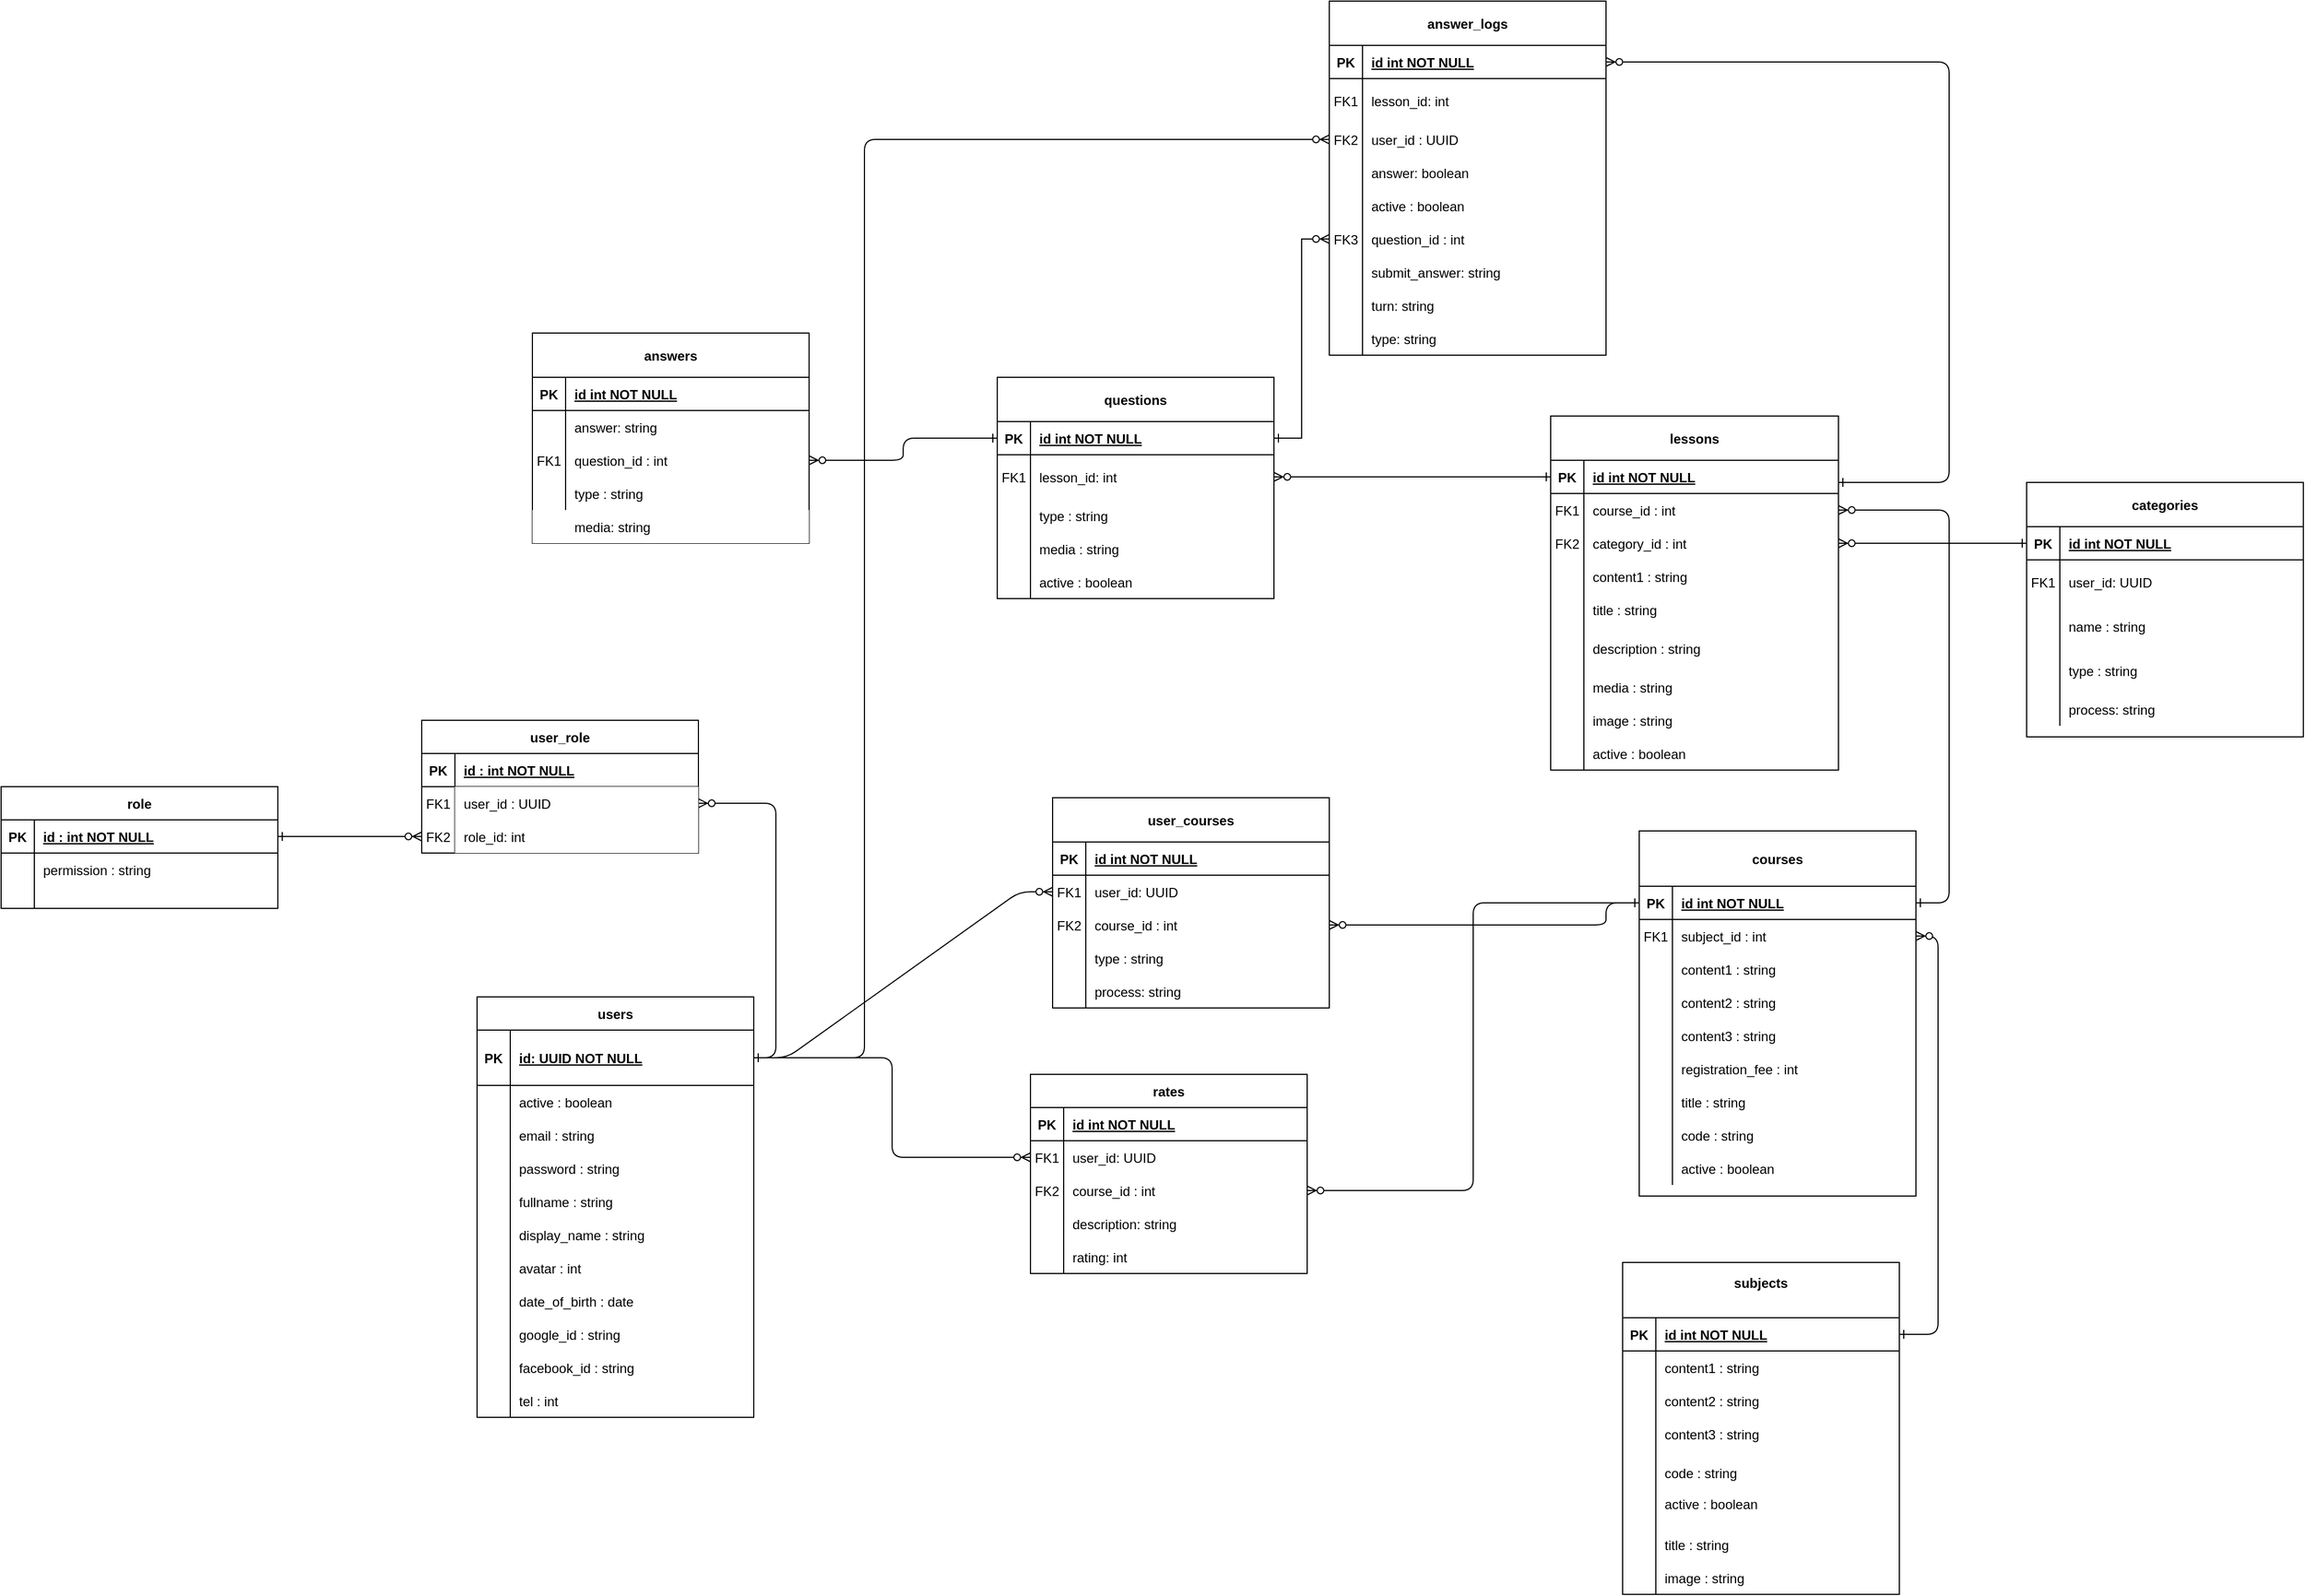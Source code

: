<mxfile version="15.6.6" type="github">
  <diagram id="R2lEEEUBdFMjLlhIrx00" name="Page-1">
    <mxGraphModel dx="3055" dy="1893" grid="1" gridSize="10" guides="1" tooltips="1" connect="1" arrows="1" fold="1" page="1" pageScale="1" pageWidth="850" pageHeight="1100" math="0" shadow="0" extFonts="Permanent Marker^https://fonts.googleapis.com/css?family=Permanent+Marker">
      <root>
        <mxCell id="0" />
        <mxCell id="1" parent="0" />
        <mxCell id="C-vyLk0tnHw3VtMMgP7b-1" value="" style="edgeStyle=entityRelationEdgeStyle;endArrow=ERzeroToMany;startArrow=ERone;endFill=1;startFill=0;" parent="1" source="C-vyLk0tnHw3VtMMgP7b-24" target="C-vyLk0tnHw3VtMMgP7b-6" edge="1">
          <mxGeometry width="100" height="100" relative="1" as="geometry">
            <mxPoint x="340" y="720" as="sourcePoint" />
            <mxPoint x="440" y="620" as="targetPoint" />
          </mxGeometry>
        </mxCell>
        <mxCell id="C-vyLk0tnHw3VtMMgP7b-2" value="user_courses" style="shape=table;startSize=40;container=1;collapsible=1;childLayout=tableLayout;fixedRows=1;rowLines=0;fontStyle=1;align=center;resizeLast=1;fillColor=default;strokeColor=default;fontColor=default;" parent="1" vertex="1">
          <mxGeometry x="-90" y="-180" width="250" height="190" as="geometry" />
        </mxCell>
        <mxCell id="C-vyLk0tnHw3VtMMgP7b-3" value="" style="shape=partialRectangle;collapsible=0;dropTarget=0;pointerEvents=0;fillColor=none;points=[[0,0.5],[1,0.5]];portConstraint=eastwest;top=0;left=0;right=0;bottom=1;" parent="C-vyLk0tnHw3VtMMgP7b-2" vertex="1">
          <mxGeometry y="40" width="250" height="30" as="geometry" />
        </mxCell>
        <mxCell id="C-vyLk0tnHw3VtMMgP7b-4" value="PK" style="shape=partialRectangle;overflow=hidden;connectable=0;fillColor=none;top=0;left=0;bottom=0;right=0;fontStyle=1;" parent="C-vyLk0tnHw3VtMMgP7b-3" vertex="1">
          <mxGeometry width="30" height="30" as="geometry">
            <mxRectangle width="30" height="30" as="alternateBounds" />
          </mxGeometry>
        </mxCell>
        <mxCell id="C-vyLk0tnHw3VtMMgP7b-5" value="id int NOT NULL " style="shape=partialRectangle;overflow=hidden;connectable=0;fillColor=none;top=0;left=0;bottom=0;right=0;align=left;spacingLeft=6;fontStyle=5;" parent="C-vyLk0tnHw3VtMMgP7b-3" vertex="1">
          <mxGeometry x="30" width="220" height="30" as="geometry">
            <mxRectangle width="220" height="30" as="alternateBounds" />
          </mxGeometry>
        </mxCell>
        <mxCell id="C-vyLk0tnHw3VtMMgP7b-6" value="" style="shape=partialRectangle;collapsible=0;dropTarget=0;pointerEvents=0;fillColor=none;points=[[0,0.5],[1,0.5]];portConstraint=eastwest;top=0;left=0;right=0;bottom=0;" parent="C-vyLk0tnHw3VtMMgP7b-2" vertex="1">
          <mxGeometry y="70" width="250" height="30" as="geometry" />
        </mxCell>
        <mxCell id="C-vyLk0tnHw3VtMMgP7b-7" value="FK1" style="shape=partialRectangle;overflow=hidden;connectable=0;fillColor=none;top=0;left=0;bottom=0;right=0;" parent="C-vyLk0tnHw3VtMMgP7b-6" vertex="1">
          <mxGeometry width="30" height="30" as="geometry">
            <mxRectangle width="30" height="30" as="alternateBounds" />
          </mxGeometry>
        </mxCell>
        <mxCell id="C-vyLk0tnHw3VtMMgP7b-8" value="user_id:  UUID " style="shape=partialRectangle;overflow=hidden;connectable=0;fillColor=none;top=0;left=0;bottom=0;right=0;align=left;spacingLeft=6;strokeColor=default;fontColor=default;" parent="C-vyLk0tnHw3VtMMgP7b-6" vertex="1">
          <mxGeometry x="30" width="220" height="30" as="geometry">
            <mxRectangle width="220" height="30" as="alternateBounds" />
          </mxGeometry>
        </mxCell>
        <mxCell id="C-vyLk0tnHw3VtMMgP7b-9" value="" style="shape=partialRectangle;collapsible=0;dropTarget=0;pointerEvents=0;fillColor=none;points=[[0,0.5],[1,0.5]];portConstraint=eastwest;top=0;left=0;right=0;bottom=0;" parent="C-vyLk0tnHw3VtMMgP7b-2" vertex="1">
          <mxGeometry y="100" width="250" height="30" as="geometry" />
        </mxCell>
        <mxCell id="C-vyLk0tnHw3VtMMgP7b-10" value="FK2" style="shape=partialRectangle;overflow=hidden;connectable=0;fillColor=none;top=0;left=0;bottom=0;right=0;" parent="C-vyLk0tnHw3VtMMgP7b-9" vertex="1">
          <mxGeometry width="30" height="30" as="geometry">
            <mxRectangle width="30" height="30" as="alternateBounds" />
          </mxGeometry>
        </mxCell>
        <mxCell id="C-vyLk0tnHw3VtMMgP7b-11" value="course_id : int " style="shape=partialRectangle;overflow=hidden;connectable=0;fillColor=none;top=0;left=0;bottom=0;right=0;align=left;spacingLeft=6;strokeColor=default;fontColor=default;" parent="C-vyLk0tnHw3VtMMgP7b-9" vertex="1">
          <mxGeometry x="30" width="220" height="30" as="geometry">
            <mxRectangle width="220" height="30" as="alternateBounds" />
          </mxGeometry>
        </mxCell>
        <mxCell id="ZjEtAOPBJJzubItrt7-r-61" value="" style="shape=partialRectangle;collapsible=0;dropTarget=0;pointerEvents=0;fillColor=none;points=[[0,0.5],[1,0.5]];portConstraint=eastwest;top=0;left=0;right=0;bottom=0;" parent="C-vyLk0tnHw3VtMMgP7b-2" vertex="1">
          <mxGeometry y="130" width="250" height="30" as="geometry" />
        </mxCell>
        <mxCell id="ZjEtAOPBJJzubItrt7-r-62" value="" style="shape=partialRectangle;overflow=hidden;connectable=0;fillColor=none;top=0;left=0;bottom=0;right=0;" parent="ZjEtAOPBJJzubItrt7-r-61" vertex="1">
          <mxGeometry width="30" height="30" as="geometry">
            <mxRectangle width="30" height="30" as="alternateBounds" />
          </mxGeometry>
        </mxCell>
        <mxCell id="ZjEtAOPBJJzubItrt7-r-63" value="type : string" style="shape=partialRectangle;overflow=hidden;connectable=0;fillColor=none;top=0;left=0;bottom=0;right=0;align=left;spacingLeft=6;" parent="ZjEtAOPBJJzubItrt7-r-61" vertex="1">
          <mxGeometry x="30" width="220" height="30" as="geometry">
            <mxRectangle width="220" height="30" as="alternateBounds" />
          </mxGeometry>
        </mxCell>
        <mxCell id="ZjEtAOPBJJzubItrt7-r-64" value="" style="shape=partialRectangle;collapsible=0;dropTarget=0;pointerEvents=0;fillColor=none;points=[[0,0.5],[1,0.5]];portConstraint=eastwest;top=0;left=0;right=0;bottom=0;" parent="C-vyLk0tnHw3VtMMgP7b-2" vertex="1">
          <mxGeometry y="160" width="250" height="30" as="geometry" />
        </mxCell>
        <mxCell id="ZjEtAOPBJJzubItrt7-r-65" value="" style="shape=partialRectangle;overflow=hidden;connectable=0;fillColor=none;top=0;left=0;bottom=0;right=0;" parent="ZjEtAOPBJJzubItrt7-r-64" vertex="1">
          <mxGeometry width="30" height="30" as="geometry">
            <mxRectangle width="30" height="30" as="alternateBounds" />
          </mxGeometry>
        </mxCell>
        <mxCell id="ZjEtAOPBJJzubItrt7-r-66" value="process: string" style="shape=partialRectangle;overflow=hidden;connectable=0;fillColor=none;top=0;left=0;bottom=0;right=0;align=left;spacingLeft=6;" parent="ZjEtAOPBJJzubItrt7-r-64" vertex="1">
          <mxGeometry x="30" width="220" height="30" as="geometry">
            <mxRectangle width="220" height="30" as="alternateBounds" />
          </mxGeometry>
        </mxCell>
        <mxCell id="C-vyLk0tnHw3VtMMgP7b-13" value="courses" style="shape=table;startSize=50;container=1;collapsible=1;childLayout=tableLayout;fixedRows=1;rowLines=0;fontStyle=1;align=center;resizeLast=1;fillColor=default;strokeColor=default;fontColor=default;" parent="1" vertex="1">
          <mxGeometry x="440" y="-150" width="250" height="330" as="geometry" />
        </mxCell>
        <mxCell id="C-vyLk0tnHw3VtMMgP7b-14" value="" style="shape=partialRectangle;collapsible=0;dropTarget=0;pointerEvents=0;fillColor=none;points=[[0,0.5],[1,0.5]];portConstraint=eastwest;top=0;left=0;right=0;bottom=1;" parent="C-vyLk0tnHw3VtMMgP7b-13" vertex="1">
          <mxGeometry y="50" width="250" height="30" as="geometry" />
        </mxCell>
        <mxCell id="C-vyLk0tnHw3VtMMgP7b-15" value="PK" style="shape=partialRectangle;overflow=hidden;connectable=0;fillColor=none;top=0;left=0;bottom=0;right=0;fontStyle=1;" parent="C-vyLk0tnHw3VtMMgP7b-14" vertex="1">
          <mxGeometry width="30" height="30" as="geometry">
            <mxRectangle width="30" height="30" as="alternateBounds" />
          </mxGeometry>
        </mxCell>
        <mxCell id="C-vyLk0tnHw3VtMMgP7b-16" value="id int NOT NULL " style="shape=partialRectangle;overflow=hidden;connectable=0;fillColor=none;top=0;left=0;bottom=0;right=0;align=left;spacingLeft=6;fontStyle=5;" parent="C-vyLk0tnHw3VtMMgP7b-14" vertex="1">
          <mxGeometry x="30" width="220" height="30" as="geometry">
            <mxRectangle width="220" height="30" as="alternateBounds" />
          </mxGeometry>
        </mxCell>
        <mxCell id="C-vyLk0tnHw3VtMMgP7b-17" value="" style="shape=partialRectangle;collapsible=0;dropTarget=0;pointerEvents=0;fillColor=none;points=[[0,0.5],[1,0.5]];portConstraint=eastwest;top=0;left=0;right=0;bottom=0;" parent="C-vyLk0tnHw3VtMMgP7b-13" vertex="1">
          <mxGeometry y="80" width="250" height="30" as="geometry" />
        </mxCell>
        <mxCell id="C-vyLk0tnHw3VtMMgP7b-18" value="FK1" style="shape=partialRectangle;overflow=hidden;connectable=0;fillColor=none;top=0;left=0;bottom=0;right=0;" parent="C-vyLk0tnHw3VtMMgP7b-17" vertex="1">
          <mxGeometry width="30" height="30" as="geometry">
            <mxRectangle width="30" height="30" as="alternateBounds" />
          </mxGeometry>
        </mxCell>
        <mxCell id="C-vyLk0tnHw3VtMMgP7b-19" value="subject_id : int" style="shape=partialRectangle;overflow=hidden;connectable=0;fillColor=none;top=0;left=0;bottom=0;right=0;align=left;spacingLeft=6;" parent="C-vyLk0tnHw3VtMMgP7b-17" vertex="1">
          <mxGeometry x="30" width="220" height="30" as="geometry">
            <mxRectangle width="220" height="30" as="alternateBounds" />
          </mxGeometry>
        </mxCell>
        <mxCell id="C-vyLk0tnHw3VtMMgP7b-20" value="" style="shape=partialRectangle;collapsible=0;dropTarget=0;pointerEvents=0;fillColor=none;points=[[0,0.5],[1,0.5]];portConstraint=eastwest;top=0;left=0;right=0;bottom=0;" parent="C-vyLk0tnHw3VtMMgP7b-13" vertex="1">
          <mxGeometry y="110" width="250" height="30" as="geometry" />
        </mxCell>
        <mxCell id="C-vyLk0tnHw3VtMMgP7b-21" value="" style="shape=partialRectangle;overflow=hidden;connectable=0;fillColor=none;top=0;left=0;bottom=0;right=0;" parent="C-vyLk0tnHw3VtMMgP7b-20" vertex="1">
          <mxGeometry width="30" height="30" as="geometry">
            <mxRectangle width="30" height="30" as="alternateBounds" />
          </mxGeometry>
        </mxCell>
        <mxCell id="C-vyLk0tnHw3VtMMgP7b-22" value="content1 : string" style="shape=partialRectangle;overflow=hidden;connectable=0;fillColor=none;top=0;left=0;bottom=0;right=0;align=left;spacingLeft=6;" parent="C-vyLk0tnHw3VtMMgP7b-20" vertex="1">
          <mxGeometry x="30" width="220" height="30" as="geometry">
            <mxRectangle width="220" height="30" as="alternateBounds" />
          </mxGeometry>
        </mxCell>
        <mxCell id="ZjEtAOPBJJzubItrt7-r-67" value="" style="shape=partialRectangle;collapsible=0;dropTarget=0;pointerEvents=0;fillColor=none;points=[[0,0.5],[1,0.5]];portConstraint=eastwest;top=0;left=0;right=0;bottom=0;" parent="C-vyLk0tnHw3VtMMgP7b-13" vertex="1">
          <mxGeometry y="140" width="250" height="30" as="geometry" />
        </mxCell>
        <mxCell id="ZjEtAOPBJJzubItrt7-r-68" value="" style="shape=partialRectangle;overflow=hidden;connectable=0;fillColor=none;top=0;left=0;bottom=0;right=0;" parent="ZjEtAOPBJJzubItrt7-r-67" vertex="1">
          <mxGeometry width="30" height="30" as="geometry">
            <mxRectangle width="30" height="30" as="alternateBounds" />
          </mxGeometry>
        </mxCell>
        <mxCell id="ZjEtAOPBJJzubItrt7-r-69" value="content2 : string" style="shape=partialRectangle;overflow=hidden;connectable=0;fillColor=none;top=0;left=0;bottom=0;right=0;align=left;spacingLeft=6;" parent="ZjEtAOPBJJzubItrt7-r-67" vertex="1">
          <mxGeometry x="30" width="220" height="30" as="geometry">
            <mxRectangle width="220" height="30" as="alternateBounds" />
          </mxGeometry>
        </mxCell>
        <mxCell id="ZjEtAOPBJJzubItrt7-r-70" value="" style="shape=partialRectangle;collapsible=0;dropTarget=0;pointerEvents=0;fillColor=none;points=[[0,0.5],[1,0.5]];portConstraint=eastwest;top=0;left=0;right=0;bottom=0;" parent="C-vyLk0tnHw3VtMMgP7b-13" vertex="1">
          <mxGeometry y="170" width="250" height="30" as="geometry" />
        </mxCell>
        <mxCell id="ZjEtAOPBJJzubItrt7-r-71" value="" style="shape=partialRectangle;overflow=hidden;connectable=0;fillColor=none;top=0;left=0;bottom=0;right=0;" parent="ZjEtAOPBJJzubItrt7-r-70" vertex="1">
          <mxGeometry width="30" height="30" as="geometry">
            <mxRectangle width="30" height="30" as="alternateBounds" />
          </mxGeometry>
        </mxCell>
        <mxCell id="ZjEtAOPBJJzubItrt7-r-72" value="content3 : string" style="shape=partialRectangle;overflow=hidden;connectable=0;fillColor=none;top=0;left=0;bottom=0;right=0;align=left;spacingLeft=6;" parent="ZjEtAOPBJJzubItrt7-r-70" vertex="1">
          <mxGeometry x="30" width="220" height="30" as="geometry">
            <mxRectangle width="220" height="30" as="alternateBounds" />
          </mxGeometry>
        </mxCell>
        <mxCell id="ZjEtAOPBJJzubItrt7-r-86" value="" style="shape=partialRectangle;collapsible=0;dropTarget=0;pointerEvents=0;fillColor=none;points=[[0,0.5],[1,0.5]];portConstraint=eastwest;top=0;left=0;right=0;bottom=0;" parent="C-vyLk0tnHw3VtMMgP7b-13" vertex="1">
          <mxGeometry y="200" width="250" height="30" as="geometry" />
        </mxCell>
        <mxCell id="ZjEtAOPBJJzubItrt7-r-87" value="" style="shape=partialRectangle;overflow=hidden;connectable=0;fillColor=none;top=0;left=0;bottom=0;right=0;" parent="ZjEtAOPBJJzubItrt7-r-86" vertex="1">
          <mxGeometry width="30" height="30" as="geometry">
            <mxRectangle width="30" height="30" as="alternateBounds" />
          </mxGeometry>
        </mxCell>
        <mxCell id="ZjEtAOPBJJzubItrt7-r-88" value="registration_fee : int" style="shape=partialRectangle;overflow=hidden;connectable=0;fillColor=none;top=0;left=0;bottom=0;right=0;align=left;spacingLeft=6;" parent="ZjEtAOPBJJzubItrt7-r-86" vertex="1">
          <mxGeometry x="30" width="220" height="30" as="geometry">
            <mxRectangle width="220" height="30" as="alternateBounds" />
          </mxGeometry>
        </mxCell>
        <mxCell id="ZjEtAOPBJJzubItrt7-r-76" value="" style="shape=partialRectangle;collapsible=0;dropTarget=0;pointerEvents=0;fillColor=none;points=[[0,0.5],[1,0.5]];portConstraint=eastwest;top=0;left=0;right=0;bottom=0;" parent="C-vyLk0tnHw3VtMMgP7b-13" vertex="1">
          <mxGeometry y="230" width="250" height="30" as="geometry" />
        </mxCell>
        <mxCell id="ZjEtAOPBJJzubItrt7-r-77" value="" style="shape=partialRectangle;overflow=hidden;connectable=0;fillColor=none;top=0;left=0;bottom=0;right=0;" parent="ZjEtAOPBJJzubItrt7-r-76" vertex="1">
          <mxGeometry width="30" height="30" as="geometry">
            <mxRectangle width="30" height="30" as="alternateBounds" />
          </mxGeometry>
        </mxCell>
        <mxCell id="ZjEtAOPBJJzubItrt7-r-78" value="title : string" style="shape=partialRectangle;overflow=hidden;connectable=0;fillColor=none;top=0;left=0;bottom=0;right=0;align=left;spacingLeft=6;" parent="ZjEtAOPBJJzubItrt7-r-76" vertex="1">
          <mxGeometry x="30" width="220" height="30" as="geometry">
            <mxRectangle width="220" height="30" as="alternateBounds" />
          </mxGeometry>
        </mxCell>
        <mxCell id="ZjEtAOPBJJzubItrt7-r-79" value="" style="shape=partialRectangle;collapsible=0;dropTarget=0;pointerEvents=0;fillColor=none;points=[[0,0.5],[1,0.5]];portConstraint=eastwest;top=0;left=0;right=0;bottom=0;" parent="C-vyLk0tnHw3VtMMgP7b-13" vertex="1">
          <mxGeometry y="260" width="250" height="30" as="geometry" />
        </mxCell>
        <mxCell id="ZjEtAOPBJJzubItrt7-r-80" value="" style="shape=partialRectangle;overflow=hidden;connectable=0;fillColor=none;top=0;left=0;bottom=0;right=0;" parent="ZjEtAOPBJJzubItrt7-r-79" vertex="1">
          <mxGeometry width="30" height="30" as="geometry">
            <mxRectangle width="30" height="30" as="alternateBounds" />
          </mxGeometry>
        </mxCell>
        <mxCell id="ZjEtAOPBJJzubItrt7-r-81" value="code  : string" style="shape=partialRectangle;overflow=hidden;connectable=0;fillColor=none;top=0;left=0;bottom=0;right=0;align=left;spacingLeft=6;" parent="ZjEtAOPBJJzubItrt7-r-79" vertex="1">
          <mxGeometry x="30" width="220" height="30" as="geometry">
            <mxRectangle width="220" height="30" as="alternateBounds" />
          </mxGeometry>
        </mxCell>
        <mxCell id="ZjEtAOPBJJzubItrt7-r-82" value="" style="shape=partialRectangle;collapsible=0;dropTarget=0;pointerEvents=0;fillColor=none;points=[[0,0.5],[1,0.5]];portConstraint=eastwest;top=0;left=0;right=0;bottom=0;" parent="C-vyLk0tnHw3VtMMgP7b-13" vertex="1">
          <mxGeometry y="290" width="250" height="30" as="geometry" />
        </mxCell>
        <mxCell id="ZjEtAOPBJJzubItrt7-r-83" value="" style="shape=partialRectangle;overflow=hidden;connectable=0;fillColor=none;top=0;left=0;bottom=0;right=0;" parent="ZjEtAOPBJJzubItrt7-r-82" vertex="1">
          <mxGeometry width="30" height="30" as="geometry">
            <mxRectangle width="30" height="30" as="alternateBounds" />
          </mxGeometry>
        </mxCell>
        <mxCell id="ZjEtAOPBJJzubItrt7-r-84" value="active : boolean" style="shape=partialRectangle;overflow=hidden;connectable=0;fillColor=none;top=0;left=0;bottom=0;right=0;align=left;spacingLeft=6;" parent="ZjEtAOPBJJzubItrt7-r-82" vertex="1">
          <mxGeometry x="30" width="220" height="30" as="geometry">
            <mxRectangle width="220" height="30" as="alternateBounds" />
          </mxGeometry>
        </mxCell>
        <mxCell id="C-vyLk0tnHw3VtMMgP7b-23" value="users" style="shape=table;startSize=30;container=1;collapsible=1;childLayout=tableLayout;fixedRows=1;rowLines=0;fontStyle=1;align=center;resizeLast=1;fillColor=default;strokeColor=default;fontColor=default;" parent="1" vertex="1">
          <mxGeometry x="-610" width="250" height="380" as="geometry" />
        </mxCell>
        <mxCell id="C-vyLk0tnHw3VtMMgP7b-24" value="" style="shape=partialRectangle;collapsible=0;dropTarget=0;pointerEvents=0;fillColor=none;points=[[0,0.5],[1,0.5]];portConstraint=eastwest;top=0;left=0;right=0;bottom=1;" parent="C-vyLk0tnHw3VtMMgP7b-23" vertex="1">
          <mxGeometry y="30" width="250" height="50" as="geometry" />
        </mxCell>
        <mxCell id="C-vyLk0tnHw3VtMMgP7b-25" value="PK" style="shape=partialRectangle;overflow=hidden;connectable=0;fillColor=none;top=0;left=0;bottom=0;right=0;fontStyle=1;" parent="C-vyLk0tnHw3VtMMgP7b-24" vertex="1">
          <mxGeometry width="30" height="50" as="geometry">
            <mxRectangle width="30" height="50" as="alternateBounds" />
          </mxGeometry>
        </mxCell>
        <mxCell id="C-vyLk0tnHw3VtMMgP7b-26" value="id: UUID NOT NULL " style="shape=partialRectangle;overflow=hidden;connectable=0;fillColor=none;top=0;left=0;bottom=0;right=0;align=left;spacingLeft=6;fontStyle=5;" parent="C-vyLk0tnHw3VtMMgP7b-24" vertex="1">
          <mxGeometry x="30" width="220" height="50" as="geometry">
            <mxRectangle width="220" height="50" as="alternateBounds" />
          </mxGeometry>
        </mxCell>
        <mxCell id="ZjEtAOPBJJzubItrt7-r-8" value="" style="shape=partialRectangle;collapsible=0;dropTarget=0;pointerEvents=0;fillColor=none;points=[[0,0.5],[1,0.5]];portConstraint=eastwest;top=0;left=0;right=0;bottom=0;" parent="C-vyLk0tnHw3VtMMgP7b-23" vertex="1">
          <mxGeometry y="80" width="250" height="30" as="geometry" />
        </mxCell>
        <mxCell id="ZjEtAOPBJJzubItrt7-r-9" value="" style="shape=partialRectangle;overflow=hidden;connectable=0;fillColor=none;top=0;left=0;bottom=0;right=0;" parent="ZjEtAOPBJJzubItrt7-r-8" vertex="1">
          <mxGeometry width="30" height="30" as="geometry">
            <mxRectangle width="30" height="30" as="alternateBounds" />
          </mxGeometry>
        </mxCell>
        <mxCell id="ZjEtAOPBJJzubItrt7-r-10" value="active : boolean " style="shape=partialRectangle;overflow=hidden;connectable=0;fillColor=none;top=0;left=0;bottom=0;right=0;align=left;spacingLeft=6;strokeColor=default;fontColor=default;" parent="ZjEtAOPBJJzubItrt7-r-8" vertex="1">
          <mxGeometry x="30" width="220" height="30" as="geometry">
            <mxRectangle width="220" height="30" as="alternateBounds" />
          </mxGeometry>
        </mxCell>
        <mxCell id="ZjEtAOPBJJzubItrt7-r-11" value="" style="shape=partialRectangle;collapsible=0;dropTarget=0;pointerEvents=0;fillColor=none;points=[[0,0.5],[1,0.5]];portConstraint=eastwest;top=0;left=0;right=0;bottom=0;" parent="C-vyLk0tnHw3VtMMgP7b-23" vertex="1">
          <mxGeometry y="110" width="250" height="30" as="geometry" />
        </mxCell>
        <mxCell id="ZjEtAOPBJJzubItrt7-r-12" value="" style="shape=partialRectangle;overflow=hidden;connectable=0;fillColor=none;top=0;left=0;bottom=0;right=0;" parent="ZjEtAOPBJJzubItrt7-r-11" vertex="1">
          <mxGeometry width="30" height="30" as="geometry">
            <mxRectangle width="30" height="30" as="alternateBounds" />
          </mxGeometry>
        </mxCell>
        <mxCell id="ZjEtAOPBJJzubItrt7-r-13" value="email : string" style="shape=partialRectangle;overflow=hidden;connectable=0;fillColor=none;top=0;left=0;bottom=0;right=0;align=left;spacingLeft=6;" parent="ZjEtAOPBJJzubItrt7-r-11" vertex="1">
          <mxGeometry x="30" width="220" height="30" as="geometry">
            <mxRectangle width="220" height="30" as="alternateBounds" />
          </mxGeometry>
        </mxCell>
        <mxCell id="ZjEtAOPBJJzubItrt7-r-14" value="" style="shape=partialRectangle;collapsible=0;dropTarget=0;pointerEvents=0;fillColor=none;points=[[0,0.5],[1,0.5]];portConstraint=eastwest;top=0;left=0;right=0;bottom=0;" parent="C-vyLk0tnHw3VtMMgP7b-23" vertex="1">
          <mxGeometry y="140" width="250" height="30" as="geometry" />
        </mxCell>
        <mxCell id="ZjEtAOPBJJzubItrt7-r-15" value="" style="shape=partialRectangle;overflow=hidden;connectable=0;fillColor=none;top=0;left=0;bottom=0;right=0;" parent="ZjEtAOPBJJzubItrt7-r-14" vertex="1">
          <mxGeometry width="30" height="30" as="geometry">
            <mxRectangle width="30" height="30" as="alternateBounds" />
          </mxGeometry>
        </mxCell>
        <mxCell id="ZjEtAOPBJJzubItrt7-r-16" value="password : string" style="shape=partialRectangle;overflow=hidden;connectable=0;fillColor=none;top=0;left=0;bottom=0;right=0;align=left;spacingLeft=6;" parent="ZjEtAOPBJJzubItrt7-r-14" vertex="1">
          <mxGeometry x="30" width="220" height="30" as="geometry">
            <mxRectangle width="220" height="30" as="alternateBounds" />
          </mxGeometry>
        </mxCell>
        <mxCell id="ZjEtAOPBJJzubItrt7-r-17" value="" style="shape=partialRectangle;collapsible=0;dropTarget=0;pointerEvents=0;fillColor=none;points=[[0,0.5],[1,0.5]];portConstraint=eastwest;top=0;left=0;right=0;bottom=0;" parent="C-vyLk0tnHw3VtMMgP7b-23" vertex="1">
          <mxGeometry y="170" width="250" height="30" as="geometry" />
        </mxCell>
        <mxCell id="ZjEtAOPBJJzubItrt7-r-18" value="" style="shape=partialRectangle;overflow=hidden;connectable=0;fillColor=none;top=0;left=0;bottom=0;right=0;" parent="ZjEtAOPBJJzubItrt7-r-17" vertex="1">
          <mxGeometry width="30" height="30" as="geometry">
            <mxRectangle width="30" height="30" as="alternateBounds" />
          </mxGeometry>
        </mxCell>
        <mxCell id="ZjEtAOPBJJzubItrt7-r-19" value="fullname : string" style="shape=partialRectangle;overflow=hidden;connectable=0;fillColor=none;top=0;left=0;bottom=0;right=0;align=left;spacingLeft=6;strokeColor=default;fontColor=default;" parent="ZjEtAOPBJJzubItrt7-r-17" vertex="1">
          <mxGeometry x="30" width="220" height="30" as="geometry">
            <mxRectangle width="220" height="30" as="alternateBounds" />
          </mxGeometry>
        </mxCell>
        <mxCell id="ZjEtAOPBJJzubItrt7-r-20" value="" style="shape=partialRectangle;collapsible=0;dropTarget=0;pointerEvents=0;fillColor=none;points=[[0,0.5],[1,0.5]];portConstraint=eastwest;top=0;left=0;right=0;bottom=0;" parent="C-vyLk0tnHw3VtMMgP7b-23" vertex="1">
          <mxGeometry y="200" width="250" height="30" as="geometry" />
        </mxCell>
        <mxCell id="ZjEtAOPBJJzubItrt7-r-21" value="" style="shape=partialRectangle;overflow=hidden;connectable=0;fillColor=none;top=0;left=0;bottom=0;right=0;" parent="ZjEtAOPBJJzubItrt7-r-20" vertex="1">
          <mxGeometry width="30" height="30" as="geometry">
            <mxRectangle width="30" height="30" as="alternateBounds" />
          </mxGeometry>
        </mxCell>
        <mxCell id="ZjEtAOPBJJzubItrt7-r-22" value="display_name : string" style="shape=partialRectangle;overflow=hidden;connectable=0;fillColor=none;top=0;left=0;bottom=0;right=0;align=left;spacingLeft=6;" parent="ZjEtAOPBJJzubItrt7-r-20" vertex="1">
          <mxGeometry x="30" width="220" height="30" as="geometry">
            <mxRectangle width="220" height="30" as="alternateBounds" />
          </mxGeometry>
        </mxCell>
        <mxCell id="ZjEtAOPBJJzubItrt7-r-26" value="" style="shape=partialRectangle;collapsible=0;dropTarget=0;pointerEvents=0;fillColor=none;points=[[0,0.5],[1,0.5]];portConstraint=eastwest;top=0;left=0;right=0;bottom=0;" parent="C-vyLk0tnHw3VtMMgP7b-23" vertex="1">
          <mxGeometry y="230" width="250" height="30" as="geometry" />
        </mxCell>
        <mxCell id="ZjEtAOPBJJzubItrt7-r-27" value="" style="shape=partialRectangle;overflow=hidden;connectable=0;fillColor=none;top=0;left=0;bottom=0;right=0;" parent="ZjEtAOPBJJzubItrt7-r-26" vertex="1">
          <mxGeometry width="30" height="30" as="geometry">
            <mxRectangle width="30" height="30" as="alternateBounds" />
          </mxGeometry>
        </mxCell>
        <mxCell id="ZjEtAOPBJJzubItrt7-r-28" value="avatar : int" style="shape=partialRectangle;overflow=hidden;connectable=0;fillColor=none;top=0;left=0;bottom=0;right=0;align=left;spacingLeft=6;strokeColor=default;fontColor=default;" parent="ZjEtAOPBJJzubItrt7-r-26" vertex="1">
          <mxGeometry x="30" width="220" height="30" as="geometry">
            <mxRectangle width="220" height="30" as="alternateBounds" />
          </mxGeometry>
        </mxCell>
        <mxCell id="ZjEtAOPBJJzubItrt7-r-29" value="" style="shape=partialRectangle;collapsible=0;dropTarget=0;pointerEvents=0;fillColor=none;points=[[0,0.5],[1,0.5]];portConstraint=eastwest;top=0;left=0;right=0;bottom=0;" parent="C-vyLk0tnHw3VtMMgP7b-23" vertex="1">
          <mxGeometry y="260" width="250" height="30" as="geometry" />
        </mxCell>
        <mxCell id="ZjEtAOPBJJzubItrt7-r-30" value="" style="shape=partialRectangle;overflow=hidden;connectable=0;fillColor=none;top=0;left=0;bottom=0;right=0;" parent="ZjEtAOPBJJzubItrt7-r-29" vertex="1">
          <mxGeometry width="30" height="30" as="geometry">
            <mxRectangle width="30" height="30" as="alternateBounds" />
          </mxGeometry>
        </mxCell>
        <mxCell id="ZjEtAOPBJJzubItrt7-r-31" value="date_of_birth : date" style="shape=partialRectangle;overflow=hidden;connectable=0;fillColor=none;top=0;left=0;bottom=0;right=0;align=left;spacingLeft=6;strokeColor=default;fontColor=default;" parent="ZjEtAOPBJJzubItrt7-r-29" vertex="1">
          <mxGeometry x="30" width="220" height="30" as="geometry">
            <mxRectangle width="220" height="30" as="alternateBounds" />
          </mxGeometry>
        </mxCell>
        <mxCell id="ZjEtAOPBJJzubItrt7-r-32" value="" style="shape=partialRectangle;collapsible=0;dropTarget=0;pointerEvents=0;fillColor=none;points=[[0,0.5],[1,0.5]];portConstraint=eastwest;top=0;left=0;right=0;bottom=0;" parent="C-vyLk0tnHw3VtMMgP7b-23" vertex="1">
          <mxGeometry y="290" width="250" height="30" as="geometry" />
        </mxCell>
        <mxCell id="ZjEtAOPBJJzubItrt7-r-33" value="" style="shape=partialRectangle;overflow=hidden;connectable=0;fillColor=none;top=0;left=0;bottom=0;right=0;" parent="ZjEtAOPBJJzubItrt7-r-32" vertex="1">
          <mxGeometry width="30" height="30" as="geometry">
            <mxRectangle width="30" height="30" as="alternateBounds" />
          </mxGeometry>
        </mxCell>
        <mxCell id="ZjEtAOPBJJzubItrt7-r-34" value="google_id : string" style="shape=partialRectangle;overflow=hidden;connectable=0;fillColor=none;top=0;left=0;bottom=0;right=0;align=left;spacingLeft=6;" parent="ZjEtAOPBJJzubItrt7-r-32" vertex="1">
          <mxGeometry x="30" width="220" height="30" as="geometry">
            <mxRectangle width="220" height="30" as="alternateBounds" />
          </mxGeometry>
        </mxCell>
        <mxCell id="ZjEtAOPBJJzubItrt7-r-35" value="" style="shape=partialRectangle;collapsible=0;dropTarget=0;pointerEvents=0;fillColor=none;points=[[0,0.5],[1,0.5]];portConstraint=eastwest;top=0;left=0;right=0;bottom=0;" parent="C-vyLk0tnHw3VtMMgP7b-23" vertex="1">
          <mxGeometry y="320" width="250" height="30" as="geometry" />
        </mxCell>
        <mxCell id="ZjEtAOPBJJzubItrt7-r-36" value="" style="shape=partialRectangle;overflow=hidden;connectable=0;fillColor=none;top=0;left=0;bottom=0;right=0;" parent="ZjEtAOPBJJzubItrt7-r-35" vertex="1">
          <mxGeometry width="30" height="30" as="geometry">
            <mxRectangle width="30" height="30" as="alternateBounds" />
          </mxGeometry>
        </mxCell>
        <mxCell id="ZjEtAOPBJJzubItrt7-r-37" value="facebook_id : string" style="shape=partialRectangle;overflow=hidden;connectable=0;fillColor=none;top=0;left=0;bottom=0;right=0;align=left;spacingLeft=6;" parent="ZjEtAOPBJJzubItrt7-r-35" vertex="1">
          <mxGeometry x="30" width="220" height="30" as="geometry">
            <mxRectangle width="220" height="30" as="alternateBounds" />
          </mxGeometry>
        </mxCell>
        <mxCell id="ZjEtAOPBJJzubItrt7-r-38" value="" style="shape=partialRectangle;collapsible=0;dropTarget=0;pointerEvents=0;fillColor=none;points=[[0,0.5],[1,0.5]];portConstraint=eastwest;top=0;left=0;right=0;bottom=0;" parent="C-vyLk0tnHw3VtMMgP7b-23" vertex="1">
          <mxGeometry y="350" width="250" height="30" as="geometry" />
        </mxCell>
        <mxCell id="ZjEtAOPBJJzubItrt7-r-39" value="" style="shape=partialRectangle;overflow=hidden;connectable=0;fillColor=none;top=0;left=0;bottom=0;right=0;" parent="ZjEtAOPBJJzubItrt7-r-38" vertex="1">
          <mxGeometry width="30" height="30" as="geometry">
            <mxRectangle width="30" height="30" as="alternateBounds" />
          </mxGeometry>
        </mxCell>
        <mxCell id="ZjEtAOPBJJzubItrt7-r-40" value="tel : int" style="shape=partialRectangle;overflow=hidden;connectable=0;fillColor=none;top=0;left=0;bottom=0;right=0;align=left;spacingLeft=6;strokeColor=default;fontColor=default;" parent="ZjEtAOPBJJzubItrt7-r-38" vertex="1">
          <mxGeometry x="30" width="220" height="30" as="geometry">
            <mxRectangle width="220" height="30" as="alternateBounds" />
          </mxGeometry>
        </mxCell>
        <mxCell id="ZjEtAOPBJJzubItrt7-r-47" value="user_role" style="shape=table;startSize=30;container=1;collapsible=1;childLayout=tableLayout;fixedRows=1;rowLines=0;fontStyle=1;align=center;resizeLast=1;fillColor=default;strokeColor=default;fontColor=default;" parent="1" vertex="1">
          <mxGeometry x="-660" y="-250" width="250" height="120" as="geometry" />
        </mxCell>
        <mxCell id="ZjEtAOPBJJzubItrt7-r-48" value="" style="shape=partialRectangle;collapsible=0;dropTarget=0;pointerEvents=0;fillColor=none;points=[[0,0.5],[1,0.5]];portConstraint=eastwest;top=0;left=0;right=0;bottom=1;" parent="ZjEtAOPBJJzubItrt7-r-47" vertex="1">
          <mxGeometry y="30" width="250" height="30" as="geometry" />
        </mxCell>
        <mxCell id="ZjEtAOPBJJzubItrt7-r-49" value="PK" style="shape=partialRectangle;overflow=hidden;connectable=0;fillColor=none;top=0;left=0;bottom=0;right=0;fontStyle=1;" parent="ZjEtAOPBJJzubItrt7-r-48" vertex="1">
          <mxGeometry width="30" height="30" as="geometry">
            <mxRectangle width="30" height="30" as="alternateBounds" />
          </mxGeometry>
        </mxCell>
        <mxCell id="ZjEtAOPBJJzubItrt7-r-50" value="id :  int NOT NULL " style="shape=partialRectangle;overflow=hidden;connectable=0;fillColor=none;top=0;left=0;bottom=0;right=0;align=left;spacingLeft=6;fontStyle=5;" parent="ZjEtAOPBJJzubItrt7-r-48" vertex="1">
          <mxGeometry x="30" width="220" height="30" as="geometry">
            <mxRectangle width="220" height="30" as="alternateBounds" />
          </mxGeometry>
        </mxCell>
        <mxCell id="ZjEtAOPBJJzubItrt7-r-51" value="" style="shape=partialRectangle;collapsible=0;dropTarget=0;pointerEvents=0;fillColor=none;points=[[0,0.5],[1,0.5]];portConstraint=eastwest;top=0;left=0;right=0;bottom=0;" parent="ZjEtAOPBJJzubItrt7-r-47" vertex="1">
          <mxGeometry y="60" width="250" height="30" as="geometry" />
        </mxCell>
        <mxCell id="ZjEtAOPBJJzubItrt7-r-52" value="FK1" style="shape=partialRectangle;overflow=hidden;connectable=0;fillColor=none;top=0;left=0;bottom=0;right=0;fontColor=default;" parent="ZjEtAOPBJJzubItrt7-r-51" vertex="1">
          <mxGeometry width="30" height="30" as="geometry">
            <mxRectangle width="30" height="30" as="alternateBounds" />
          </mxGeometry>
        </mxCell>
        <mxCell id="ZjEtAOPBJJzubItrt7-r-53" value="user_id : UUID" style="shape=partialRectangle;overflow=hidden;connectable=0;fillColor=default;top=0;left=0;bottom=0;right=0;align=left;spacingLeft=6;fontColor=default;strokeColor=default;" parent="ZjEtAOPBJJzubItrt7-r-51" vertex="1">
          <mxGeometry x="30" width="220" height="30" as="geometry">
            <mxRectangle width="220" height="30" as="alternateBounds" />
          </mxGeometry>
        </mxCell>
        <mxCell id="Wha3Iq1BsJK9vdpVadcE-48" value="" style="shape=partialRectangle;collapsible=0;dropTarget=0;pointerEvents=0;fillColor=none;points=[[0,0.5],[1,0.5]];portConstraint=eastwest;top=0;left=0;right=0;bottom=0;" vertex="1" parent="ZjEtAOPBJJzubItrt7-r-47">
          <mxGeometry y="90" width="250" height="30" as="geometry" />
        </mxCell>
        <mxCell id="Wha3Iq1BsJK9vdpVadcE-49" value="FK2" style="shape=partialRectangle;overflow=hidden;connectable=0;fillColor=none;top=0;left=0;bottom=0;right=0;fontColor=default;" vertex="1" parent="Wha3Iq1BsJK9vdpVadcE-48">
          <mxGeometry width="30" height="30" as="geometry">
            <mxRectangle width="30" height="30" as="alternateBounds" />
          </mxGeometry>
        </mxCell>
        <mxCell id="Wha3Iq1BsJK9vdpVadcE-50" value="role_id: int" style="shape=partialRectangle;overflow=hidden;connectable=0;fillColor=default;top=0;left=0;bottom=0;right=0;align=left;spacingLeft=6;fontColor=default;strokeColor=default;" vertex="1" parent="Wha3Iq1BsJK9vdpVadcE-48">
          <mxGeometry x="30" width="220" height="30" as="geometry">
            <mxRectangle width="220" height="30" as="alternateBounds" />
          </mxGeometry>
        </mxCell>
        <mxCell id="ZjEtAOPBJJzubItrt7-r-85" style="edgeStyle=orthogonalEdgeStyle;rounded=1;orthogonalLoop=1;jettySize=auto;html=1;entryX=1;entryY=0.5;entryDx=0;entryDy=0;endArrow=ERzeroToMany;endFill=1;startFill=0;startArrow=ERone;exitX=0;exitY=0.5;exitDx=0;exitDy=0;strokeColor=default;labelBackgroundColor=default;fontColor=default;" parent="1" source="C-vyLk0tnHw3VtMMgP7b-14" target="C-vyLk0tnHw3VtMMgP7b-9" edge="1">
          <mxGeometry relative="1" as="geometry">
            <Array as="points">
              <mxPoint x="410" y="-85" />
              <mxPoint x="410" y="-65" />
            </Array>
          </mxGeometry>
        </mxCell>
        <mxCell id="ZjEtAOPBJJzubItrt7-r-105" value="subjects&#xa;" style="shape=table;startSize=50;container=1;collapsible=1;childLayout=tableLayout;fixedRows=1;rowLines=0;fontStyle=1;align=center;resizeLast=1;fillColor=default;strokeColor=default;fontColor=default;" parent="1" vertex="1">
          <mxGeometry x="425" y="240" width="250" height="300" as="geometry" />
        </mxCell>
        <mxCell id="ZjEtAOPBJJzubItrt7-r-106" value="" style="shape=partialRectangle;collapsible=0;dropTarget=0;pointerEvents=0;fillColor=none;points=[[0,0.5],[1,0.5]];portConstraint=eastwest;top=0;left=0;right=0;bottom=1;" parent="ZjEtAOPBJJzubItrt7-r-105" vertex="1">
          <mxGeometry y="50" width="250" height="30" as="geometry" />
        </mxCell>
        <mxCell id="ZjEtAOPBJJzubItrt7-r-107" value="PK" style="shape=partialRectangle;overflow=hidden;connectable=0;fillColor=none;top=0;left=0;bottom=0;right=0;fontStyle=1;" parent="ZjEtAOPBJJzubItrt7-r-106" vertex="1">
          <mxGeometry width="30" height="30" as="geometry">
            <mxRectangle width="30" height="30" as="alternateBounds" />
          </mxGeometry>
        </mxCell>
        <mxCell id="ZjEtAOPBJJzubItrt7-r-108" value="id int NOT NULL " style="shape=partialRectangle;overflow=hidden;connectable=0;fillColor=none;top=0;left=0;bottom=0;right=0;align=left;spacingLeft=6;fontStyle=5;" parent="ZjEtAOPBJJzubItrt7-r-106" vertex="1">
          <mxGeometry x="30" width="220" height="30" as="geometry">
            <mxRectangle width="220" height="30" as="alternateBounds" />
          </mxGeometry>
        </mxCell>
        <mxCell id="ZjEtAOPBJJzubItrt7-r-112" value="" style="shape=partialRectangle;collapsible=0;dropTarget=0;pointerEvents=0;fillColor=none;points=[[0,0.5],[1,0.5]];portConstraint=eastwest;top=0;left=0;right=0;bottom=0;" parent="ZjEtAOPBJJzubItrt7-r-105" vertex="1">
          <mxGeometry y="80" width="250" height="30" as="geometry" />
        </mxCell>
        <mxCell id="ZjEtAOPBJJzubItrt7-r-113" value="" style="shape=partialRectangle;overflow=hidden;connectable=0;fillColor=none;top=0;left=0;bottom=0;right=0;" parent="ZjEtAOPBJJzubItrt7-r-112" vertex="1">
          <mxGeometry width="30" height="30" as="geometry">
            <mxRectangle width="30" height="30" as="alternateBounds" />
          </mxGeometry>
        </mxCell>
        <mxCell id="ZjEtAOPBJJzubItrt7-r-114" value="content1 : string" style="shape=partialRectangle;overflow=hidden;connectable=0;fillColor=none;top=0;left=0;bottom=0;right=0;align=left;spacingLeft=6;" parent="ZjEtAOPBJJzubItrt7-r-112" vertex="1">
          <mxGeometry x="30" width="220" height="30" as="geometry">
            <mxRectangle width="220" height="30" as="alternateBounds" />
          </mxGeometry>
        </mxCell>
        <mxCell id="ZjEtAOPBJJzubItrt7-r-115" value="" style="shape=partialRectangle;collapsible=0;dropTarget=0;pointerEvents=0;fillColor=none;points=[[0,0.5],[1,0.5]];portConstraint=eastwest;top=0;left=0;right=0;bottom=0;" parent="ZjEtAOPBJJzubItrt7-r-105" vertex="1">
          <mxGeometry y="110" width="250" height="30" as="geometry" />
        </mxCell>
        <mxCell id="ZjEtAOPBJJzubItrt7-r-116" value="" style="shape=partialRectangle;overflow=hidden;connectable=0;fillColor=none;top=0;left=0;bottom=0;right=0;" parent="ZjEtAOPBJJzubItrt7-r-115" vertex="1">
          <mxGeometry width="30" height="30" as="geometry">
            <mxRectangle width="30" height="30" as="alternateBounds" />
          </mxGeometry>
        </mxCell>
        <mxCell id="ZjEtAOPBJJzubItrt7-r-117" value="content2 : string" style="shape=partialRectangle;overflow=hidden;connectable=0;fillColor=none;top=0;left=0;bottom=0;right=0;align=left;spacingLeft=6;" parent="ZjEtAOPBJJzubItrt7-r-115" vertex="1">
          <mxGeometry x="30" width="220" height="30" as="geometry">
            <mxRectangle width="220" height="30" as="alternateBounds" />
          </mxGeometry>
        </mxCell>
        <mxCell id="ZjEtAOPBJJzubItrt7-r-118" value="" style="shape=partialRectangle;collapsible=0;dropTarget=0;pointerEvents=0;fillColor=none;points=[[0,0.5],[1,0.5]];portConstraint=eastwest;top=0;left=0;right=0;bottom=0;" parent="ZjEtAOPBJJzubItrt7-r-105" vertex="1">
          <mxGeometry y="140" width="250" height="30" as="geometry" />
        </mxCell>
        <mxCell id="ZjEtAOPBJJzubItrt7-r-119" value="" style="shape=partialRectangle;overflow=hidden;connectable=0;fillColor=none;top=0;left=0;bottom=0;right=0;" parent="ZjEtAOPBJJzubItrt7-r-118" vertex="1">
          <mxGeometry width="30" height="30" as="geometry">
            <mxRectangle width="30" height="30" as="alternateBounds" />
          </mxGeometry>
        </mxCell>
        <mxCell id="ZjEtAOPBJJzubItrt7-r-120" value="content3 : string" style="shape=partialRectangle;overflow=hidden;connectable=0;fillColor=none;top=0;left=0;bottom=0;right=0;align=left;spacingLeft=6;" parent="ZjEtAOPBJJzubItrt7-r-118" vertex="1">
          <mxGeometry x="30" width="220" height="30" as="geometry">
            <mxRectangle width="220" height="30" as="alternateBounds" />
          </mxGeometry>
        </mxCell>
        <mxCell id="ZjEtAOPBJJzubItrt7-r-121" value="" style="shape=partialRectangle;collapsible=0;dropTarget=0;pointerEvents=0;fillColor=none;points=[[0,0.5],[1,0.5]];portConstraint=eastwest;top=0;left=0;right=0;bottom=0;" parent="ZjEtAOPBJJzubItrt7-r-105" vertex="1">
          <mxGeometry y="170" width="250" height="40" as="geometry" />
        </mxCell>
        <mxCell id="ZjEtAOPBJJzubItrt7-r-122" value="" style="shape=partialRectangle;overflow=hidden;connectable=0;fillColor=none;top=0;left=0;bottom=0;right=0;" parent="ZjEtAOPBJJzubItrt7-r-121" vertex="1">
          <mxGeometry width="30" height="40" as="geometry">
            <mxRectangle width="30" height="40" as="alternateBounds" />
          </mxGeometry>
        </mxCell>
        <mxCell id="ZjEtAOPBJJzubItrt7-r-123" value="code : string" style="shape=partialRectangle;overflow=hidden;connectable=0;fillColor=none;top=0;left=0;bottom=0;right=0;align=left;spacingLeft=6;" parent="ZjEtAOPBJJzubItrt7-r-121" vertex="1">
          <mxGeometry x="30" width="220" height="40" as="geometry">
            <mxRectangle width="220" height="40" as="alternateBounds" />
          </mxGeometry>
        </mxCell>
        <mxCell id="ZjEtAOPBJJzubItrt7-r-127" value="" style="shape=partialRectangle;collapsible=0;dropTarget=0;pointerEvents=0;fillColor=none;points=[[0,0.5],[1,0.5]];portConstraint=eastwest;top=0;left=0;right=0;bottom=0;" parent="ZjEtAOPBJJzubItrt7-r-105" vertex="1">
          <mxGeometry y="210" width="250" height="30" as="geometry" />
        </mxCell>
        <mxCell id="ZjEtAOPBJJzubItrt7-r-128" value="" style="shape=partialRectangle;overflow=hidden;connectable=0;fillColor=none;top=0;left=0;bottom=0;right=0;" parent="ZjEtAOPBJJzubItrt7-r-127" vertex="1">
          <mxGeometry width="30" height="30" as="geometry">
            <mxRectangle width="30" height="30" as="alternateBounds" />
          </mxGeometry>
        </mxCell>
        <mxCell id="ZjEtAOPBJJzubItrt7-r-129" value="active : boolean&#xa;" style="shape=partialRectangle;overflow=hidden;connectable=0;fillColor=none;top=0;left=0;bottom=0;right=0;align=left;spacingLeft=6;" parent="ZjEtAOPBJJzubItrt7-r-127" vertex="1">
          <mxGeometry x="30" width="220" height="30" as="geometry">
            <mxRectangle width="220" height="30" as="alternateBounds" />
          </mxGeometry>
        </mxCell>
        <mxCell id="ZjEtAOPBJJzubItrt7-r-130" value="" style="shape=partialRectangle;collapsible=0;dropTarget=0;pointerEvents=0;fillColor=none;points=[[0,0.5],[1,0.5]];portConstraint=eastwest;top=0;left=0;right=0;bottom=0;" parent="ZjEtAOPBJJzubItrt7-r-105" vertex="1">
          <mxGeometry y="240" width="250" height="30" as="geometry" />
        </mxCell>
        <mxCell id="ZjEtAOPBJJzubItrt7-r-131" value="" style="shape=partialRectangle;overflow=hidden;connectable=0;fillColor=none;top=0;left=0;bottom=0;right=0;" parent="ZjEtAOPBJJzubItrt7-r-130" vertex="1">
          <mxGeometry width="30" height="30" as="geometry">
            <mxRectangle width="30" height="30" as="alternateBounds" />
          </mxGeometry>
        </mxCell>
        <mxCell id="ZjEtAOPBJJzubItrt7-r-132" value="title : string" style="shape=partialRectangle;overflow=hidden;connectable=0;fillColor=none;top=0;left=0;bottom=0;right=0;align=left;spacingLeft=6;" parent="ZjEtAOPBJJzubItrt7-r-130" vertex="1">
          <mxGeometry x="30" width="220" height="30" as="geometry">
            <mxRectangle width="220" height="30" as="alternateBounds" />
          </mxGeometry>
        </mxCell>
        <mxCell id="ZjEtAOPBJJzubItrt7-r-158" value="" style="shape=partialRectangle;collapsible=0;dropTarget=0;pointerEvents=0;fillColor=none;points=[[0,0.5],[1,0.5]];portConstraint=eastwest;top=0;left=0;right=0;bottom=0;" parent="ZjEtAOPBJJzubItrt7-r-105" vertex="1">
          <mxGeometry y="270" width="250" height="30" as="geometry" />
        </mxCell>
        <mxCell id="ZjEtAOPBJJzubItrt7-r-159" value="" style="shape=partialRectangle;overflow=hidden;connectable=0;fillColor=none;top=0;left=0;bottom=0;right=0;" parent="ZjEtAOPBJJzubItrt7-r-158" vertex="1">
          <mxGeometry width="30" height="30" as="geometry">
            <mxRectangle width="30" height="30" as="alternateBounds" />
          </mxGeometry>
        </mxCell>
        <mxCell id="ZjEtAOPBJJzubItrt7-r-160" value="image : string" style="shape=partialRectangle;overflow=hidden;connectable=0;fillColor=none;top=0;left=0;bottom=0;right=0;align=left;spacingLeft=6;" parent="ZjEtAOPBJJzubItrt7-r-158" vertex="1">
          <mxGeometry x="30" width="220" height="30" as="geometry">
            <mxRectangle width="220" height="30" as="alternateBounds" />
          </mxGeometry>
        </mxCell>
        <mxCell id="ZjEtAOPBJJzubItrt7-r-161" style="edgeStyle=orthogonalEdgeStyle;rounded=1;orthogonalLoop=1;jettySize=auto;html=1;entryX=1;entryY=0.5;entryDx=0;entryDy=0;endArrow=ERzeroToMany;endFill=1;startArrow=ERone;startFill=0;exitX=1;exitY=0.5;exitDx=0;exitDy=0;" parent="1" source="ZjEtAOPBJJzubItrt7-r-106" target="C-vyLk0tnHw3VtMMgP7b-17" edge="1">
          <mxGeometry relative="1" as="geometry" />
        </mxCell>
        <mxCell id="ZjEtAOPBJJzubItrt7-r-162" value="rates" style="shape=table;startSize=30;container=1;collapsible=1;childLayout=tableLayout;fixedRows=1;rowLines=0;fontStyle=1;align=center;resizeLast=1;fillColor=default;strokeColor=default;fontColor=default;" parent="1" vertex="1">
          <mxGeometry x="-110" y="70" width="250" height="180" as="geometry" />
        </mxCell>
        <mxCell id="ZjEtAOPBJJzubItrt7-r-163" value="" style="shape=partialRectangle;collapsible=0;dropTarget=0;pointerEvents=0;fillColor=none;points=[[0,0.5],[1,0.5]];portConstraint=eastwest;top=0;left=0;right=0;bottom=1;" parent="ZjEtAOPBJJzubItrt7-r-162" vertex="1">
          <mxGeometry y="30" width="250" height="30" as="geometry" />
        </mxCell>
        <mxCell id="ZjEtAOPBJJzubItrt7-r-164" value="PK" style="shape=partialRectangle;overflow=hidden;connectable=0;fillColor=none;top=0;left=0;bottom=0;right=0;fontStyle=1;" parent="ZjEtAOPBJJzubItrt7-r-163" vertex="1">
          <mxGeometry width="30" height="30" as="geometry">
            <mxRectangle width="30" height="30" as="alternateBounds" />
          </mxGeometry>
        </mxCell>
        <mxCell id="ZjEtAOPBJJzubItrt7-r-165" value="id int NOT NULL " style="shape=partialRectangle;overflow=hidden;connectable=0;fillColor=none;top=0;left=0;bottom=0;right=0;align=left;spacingLeft=6;fontStyle=5;" parent="ZjEtAOPBJJzubItrt7-r-163" vertex="1">
          <mxGeometry x="30" width="220" height="30" as="geometry">
            <mxRectangle width="220" height="30" as="alternateBounds" />
          </mxGeometry>
        </mxCell>
        <mxCell id="ZjEtAOPBJJzubItrt7-r-166" value="" style="shape=partialRectangle;collapsible=0;dropTarget=0;pointerEvents=0;fillColor=none;points=[[0,0.5],[1,0.5]];portConstraint=eastwest;top=0;left=0;right=0;bottom=0;" parent="ZjEtAOPBJJzubItrt7-r-162" vertex="1">
          <mxGeometry y="60" width="250" height="30" as="geometry" />
        </mxCell>
        <mxCell id="ZjEtAOPBJJzubItrt7-r-167" value="FK1" style="shape=partialRectangle;overflow=hidden;connectable=0;fillColor=none;top=0;left=0;bottom=0;right=0;" parent="ZjEtAOPBJJzubItrt7-r-166" vertex="1">
          <mxGeometry width="30" height="30" as="geometry">
            <mxRectangle width="30" height="30" as="alternateBounds" />
          </mxGeometry>
        </mxCell>
        <mxCell id="ZjEtAOPBJJzubItrt7-r-168" value="user_id:  UUID " style="shape=partialRectangle;overflow=hidden;connectable=0;fillColor=none;top=0;left=0;bottom=0;right=0;align=left;spacingLeft=6;" parent="ZjEtAOPBJJzubItrt7-r-166" vertex="1">
          <mxGeometry x="30" width="220" height="30" as="geometry">
            <mxRectangle width="220" height="30" as="alternateBounds" />
          </mxGeometry>
        </mxCell>
        <mxCell id="ZjEtAOPBJJzubItrt7-r-169" value="" style="shape=partialRectangle;collapsible=0;dropTarget=0;pointerEvents=0;fillColor=none;points=[[0,0.5],[1,0.5]];portConstraint=eastwest;top=0;left=0;right=0;bottom=0;" parent="ZjEtAOPBJJzubItrt7-r-162" vertex="1">
          <mxGeometry y="90" width="250" height="30" as="geometry" />
        </mxCell>
        <mxCell id="ZjEtAOPBJJzubItrt7-r-170" value="FK2" style="shape=partialRectangle;overflow=hidden;connectable=0;fillColor=none;top=0;left=0;bottom=0;right=0;" parent="ZjEtAOPBJJzubItrt7-r-169" vertex="1">
          <mxGeometry width="30" height="30" as="geometry">
            <mxRectangle width="30" height="30" as="alternateBounds" />
          </mxGeometry>
        </mxCell>
        <mxCell id="ZjEtAOPBJJzubItrt7-r-171" value="course_id : int " style="shape=partialRectangle;overflow=hidden;connectable=0;fillColor=none;top=0;left=0;bottom=0;right=0;align=left;spacingLeft=6;" parent="ZjEtAOPBJJzubItrt7-r-169" vertex="1">
          <mxGeometry x="30" width="220" height="30" as="geometry">
            <mxRectangle width="220" height="30" as="alternateBounds" />
          </mxGeometry>
        </mxCell>
        <mxCell id="ZjEtAOPBJJzubItrt7-r-172" value="" style="shape=partialRectangle;collapsible=0;dropTarget=0;pointerEvents=0;fillColor=none;points=[[0,0.5],[1,0.5]];portConstraint=eastwest;top=0;left=0;right=0;bottom=0;" parent="ZjEtAOPBJJzubItrt7-r-162" vertex="1">
          <mxGeometry y="120" width="250" height="30" as="geometry" />
        </mxCell>
        <mxCell id="ZjEtAOPBJJzubItrt7-r-173" value="" style="shape=partialRectangle;overflow=hidden;connectable=0;fillColor=none;top=0;left=0;bottom=0;right=0;" parent="ZjEtAOPBJJzubItrt7-r-172" vertex="1">
          <mxGeometry width="30" height="30" as="geometry">
            <mxRectangle width="30" height="30" as="alternateBounds" />
          </mxGeometry>
        </mxCell>
        <mxCell id="ZjEtAOPBJJzubItrt7-r-174" value="description: string" style="shape=partialRectangle;overflow=hidden;connectable=0;fillColor=none;top=0;left=0;bottom=0;right=0;align=left;spacingLeft=6;" parent="ZjEtAOPBJJzubItrt7-r-172" vertex="1">
          <mxGeometry x="30" width="220" height="30" as="geometry">
            <mxRectangle width="220" height="30" as="alternateBounds" />
          </mxGeometry>
        </mxCell>
        <mxCell id="ZjEtAOPBJJzubItrt7-r-178" value="" style="shape=partialRectangle;collapsible=0;dropTarget=0;pointerEvents=0;fillColor=none;points=[[0,0.5],[1,0.5]];portConstraint=eastwest;top=0;left=0;right=0;bottom=0;" parent="ZjEtAOPBJJzubItrt7-r-162" vertex="1">
          <mxGeometry y="150" width="250" height="30" as="geometry" />
        </mxCell>
        <mxCell id="ZjEtAOPBJJzubItrt7-r-179" value="" style="shape=partialRectangle;overflow=hidden;connectable=0;fillColor=none;top=0;left=0;bottom=0;right=0;" parent="ZjEtAOPBJJzubItrt7-r-178" vertex="1">
          <mxGeometry width="30" height="30" as="geometry">
            <mxRectangle width="30" height="30" as="alternateBounds" />
          </mxGeometry>
        </mxCell>
        <mxCell id="ZjEtAOPBJJzubItrt7-r-180" value="rating: int" style="shape=partialRectangle;overflow=hidden;connectable=0;fillColor=none;top=0;left=0;bottom=0;right=0;align=left;spacingLeft=6;" parent="ZjEtAOPBJJzubItrt7-r-178" vertex="1">
          <mxGeometry x="30" width="220" height="30" as="geometry">
            <mxRectangle width="220" height="30" as="alternateBounds" />
          </mxGeometry>
        </mxCell>
        <mxCell id="ZjEtAOPBJJzubItrt7-r-181" style="edgeStyle=orthogonalEdgeStyle;rounded=1;orthogonalLoop=1;jettySize=auto;html=1;startArrow=ERone;startFill=0;endArrow=ERzeroToMany;endFill=1;" parent="1" source="C-vyLk0tnHw3VtMMgP7b-24" target="ZjEtAOPBJJzubItrt7-r-166" edge="1">
          <mxGeometry relative="1" as="geometry" />
        </mxCell>
        <mxCell id="ZjEtAOPBJJzubItrt7-r-200" style="edgeStyle=orthogonalEdgeStyle;rounded=1;orthogonalLoop=1;jettySize=auto;html=1;startArrow=ERone;startFill=0;endArrow=ERzeroToMany;endFill=1;" parent="1" source="C-vyLk0tnHw3VtMMgP7b-14" target="ZjEtAOPBJJzubItrt7-r-169" edge="1">
          <mxGeometry relative="1" as="geometry" />
        </mxCell>
        <mxCell id="ZjEtAOPBJJzubItrt7-r-203" value="lessons" style="shape=table;startSize=40;container=1;collapsible=1;childLayout=tableLayout;fixedRows=1;rowLines=0;fontStyle=1;align=center;resizeLast=1;fontColor=default;fillColor=default;strokeColor=default;" parent="1" vertex="1">
          <mxGeometry x="360" y="-525" width="260" height="320" as="geometry" />
        </mxCell>
        <mxCell id="ZjEtAOPBJJzubItrt7-r-204" value="" style="shape=partialRectangle;collapsible=0;dropTarget=0;pointerEvents=0;fillColor=none;points=[[0,0.5],[1,0.5]];portConstraint=eastwest;top=0;left=0;right=0;bottom=1;" parent="ZjEtAOPBJJzubItrt7-r-203" vertex="1">
          <mxGeometry y="40" width="260" height="30" as="geometry" />
        </mxCell>
        <mxCell id="ZjEtAOPBJJzubItrt7-r-205" value="PK" style="shape=partialRectangle;overflow=hidden;connectable=0;fillColor=none;top=0;left=0;bottom=0;right=0;fontStyle=1;" parent="ZjEtAOPBJJzubItrt7-r-204" vertex="1">
          <mxGeometry width="30" height="30" as="geometry">
            <mxRectangle width="30" height="30" as="alternateBounds" />
          </mxGeometry>
        </mxCell>
        <mxCell id="ZjEtAOPBJJzubItrt7-r-206" value="id int NOT NULL " style="shape=partialRectangle;overflow=hidden;connectable=0;fillColor=none;top=0;left=0;bottom=0;right=0;align=left;spacingLeft=6;fontStyle=5;strokeColor=default;fontColor=default;" parent="ZjEtAOPBJJzubItrt7-r-204" vertex="1">
          <mxGeometry x="30" width="230" height="30" as="geometry">
            <mxRectangle width="230" height="30" as="alternateBounds" />
          </mxGeometry>
        </mxCell>
        <mxCell id="ZjEtAOPBJJzubItrt7-r-210" value="" style="shape=partialRectangle;collapsible=0;dropTarget=0;pointerEvents=0;fillColor=none;points=[[0,0.5],[1,0.5]];portConstraint=eastwest;top=0;left=0;right=0;bottom=0;" parent="ZjEtAOPBJJzubItrt7-r-203" vertex="1">
          <mxGeometry y="70" width="260" height="30" as="geometry" />
        </mxCell>
        <mxCell id="ZjEtAOPBJJzubItrt7-r-211" value="FK1" style="shape=partialRectangle;overflow=hidden;connectable=0;fillColor=none;top=0;left=0;bottom=0;right=0;" parent="ZjEtAOPBJJzubItrt7-r-210" vertex="1">
          <mxGeometry width="30" height="30" as="geometry">
            <mxRectangle width="30" height="30" as="alternateBounds" />
          </mxGeometry>
        </mxCell>
        <mxCell id="ZjEtAOPBJJzubItrt7-r-212" value="course_id : int " style="shape=partialRectangle;overflow=hidden;connectable=0;fillColor=none;top=0;left=0;bottom=0;right=0;align=left;spacingLeft=6;strokeColor=default;fontColor=default;" parent="ZjEtAOPBJJzubItrt7-r-210" vertex="1">
          <mxGeometry x="30" width="230" height="30" as="geometry">
            <mxRectangle width="230" height="30" as="alternateBounds" />
          </mxGeometry>
        </mxCell>
        <mxCell id="Wha3Iq1BsJK9vdpVadcE-34" value="" style="shape=partialRectangle;collapsible=0;dropTarget=0;pointerEvents=0;fillColor=none;points=[[0,0.5],[1,0.5]];portConstraint=eastwest;top=0;left=0;right=0;bottom=0;" vertex="1" parent="ZjEtAOPBJJzubItrt7-r-203">
          <mxGeometry y="100" width="260" height="30" as="geometry" />
        </mxCell>
        <mxCell id="Wha3Iq1BsJK9vdpVadcE-35" value="FK2" style="shape=partialRectangle;overflow=hidden;connectable=0;fillColor=none;top=0;left=0;bottom=0;right=0;fontColor=default;" vertex="1" parent="Wha3Iq1BsJK9vdpVadcE-34">
          <mxGeometry width="30" height="30" as="geometry">
            <mxRectangle width="30" height="30" as="alternateBounds" />
          </mxGeometry>
        </mxCell>
        <mxCell id="Wha3Iq1BsJK9vdpVadcE-36" value="category_id : int" style="shape=partialRectangle;overflow=hidden;connectable=0;fillColor=none;top=0;left=0;bottom=0;right=0;align=left;spacingLeft=6;strokeColor=default;fontColor=default;" vertex="1" parent="Wha3Iq1BsJK9vdpVadcE-34">
          <mxGeometry x="30" width="230" height="30" as="geometry">
            <mxRectangle width="230" height="30" as="alternateBounds" />
          </mxGeometry>
        </mxCell>
        <mxCell id="ZjEtAOPBJJzubItrt7-r-213" value="" style="shape=partialRectangle;collapsible=0;dropTarget=0;pointerEvents=0;fillColor=none;points=[[0,0.5],[1,0.5]];portConstraint=eastwest;top=0;left=0;right=0;bottom=0;" parent="ZjEtAOPBJJzubItrt7-r-203" vertex="1">
          <mxGeometry y="130" width="260" height="30" as="geometry" />
        </mxCell>
        <mxCell id="ZjEtAOPBJJzubItrt7-r-214" value="" style="shape=partialRectangle;overflow=hidden;connectable=0;fillColor=none;top=0;left=0;bottom=0;right=0;" parent="ZjEtAOPBJJzubItrt7-r-213" vertex="1">
          <mxGeometry width="30" height="30" as="geometry">
            <mxRectangle width="30" height="30" as="alternateBounds" />
          </mxGeometry>
        </mxCell>
        <mxCell id="ZjEtAOPBJJzubItrt7-r-215" value="content1 : string" style="shape=partialRectangle;overflow=hidden;connectable=0;fillColor=none;top=0;left=0;bottom=0;right=0;align=left;spacingLeft=6;strokeColor=default;fontColor=default;" parent="ZjEtAOPBJJzubItrt7-r-213" vertex="1">
          <mxGeometry x="30" width="230" height="30" as="geometry">
            <mxRectangle width="230" height="30" as="alternateBounds" />
          </mxGeometry>
        </mxCell>
        <mxCell id="ZjEtAOPBJJzubItrt7-r-216" value="" style="shape=partialRectangle;collapsible=0;dropTarget=0;pointerEvents=0;fillColor=none;points=[[0,0.5],[1,0.5]];portConstraint=eastwest;top=0;left=0;right=0;bottom=0;" parent="ZjEtAOPBJJzubItrt7-r-203" vertex="1">
          <mxGeometry y="160" width="260" height="30" as="geometry" />
        </mxCell>
        <mxCell id="ZjEtAOPBJJzubItrt7-r-217" value="" style="shape=partialRectangle;overflow=hidden;connectable=0;fillColor=none;top=0;left=0;bottom=0;right=0;" parent="ZjEtAOPBJJzubItrt7-r-216" vertex="1">
          <mxGeometry width="30" height="30" as="geometry">
            <mxRectangle width="30" height="30" as="alternateBounds" />
          </mxGeometry>
        </mxCell>
        <mxCell id="ZjEtAOPBJJzubItrt7-r-218" value="title : string" style="shape=partialRectangle;overflow=hidden;connectable=0;fillColor=none;top=0;left=0;bottom=0;right=0;align=left;spacingLeft=6;strokeColor=default;fontColor=default;" parent="ZjEtAOPBJJzubItrt7-r-216" vertex="1">
          <mxGeometry x="30" width="230" height="30" as="geometry">
            <mxRectangle width="230" height="30" as="alternateBounds" />
          </mxGeometry>
        </mxCell>
        <mxCell id="ZjEtAOPBJJzubItrt7-r-219" value="" style="shape=partialRectangle;collapsible=0;dropTarget=0;pointerEvents=0;fillColor=none;points=[[0,0.5],[1,0.5]];portConstraint=eastwest;top=0;left=0;right=0;bottom=0;strokeColor=default;fontColor=default;" parent="ZjEtAOPBJJzubItrt7-r-203" vertex="1">
          <mxGeometry y="190" width="260" height="40" as="geometry" />
        </mxCell>
        <mxCell id="ZjEtAOPBJJzubItrt7-r-220" value="" style="shape=partialRectangle;overflow=hidden;connectable=0;fillColor=none;top=0;left=0;bottom=0;right=0;" parent="ZjEtAOPBJJzubItrt7-r-219" vertex="1">
          <mxGeometry width="30" height="40" as="geometry">
            <mxRectangle width="30" height="40" as="alternateBounds" />
          </mxGeometry>
        </mxCell>
        <mxCell id="ZjEtAOPBJJzubItrt7-r-221" value="description : string" style="shape=partialRectangle;overflow=hidden;connectable=0;fillColor=none;top=0;left=0;bottom=0;right=0;align=left;spacingLeft=6;strokeColor=default;fontColor=default;" parent="ZjEtAOPBJJzubItrt7-r-219" vertex="1">
          <mxGeometry x="30" width="230" height="40" as="geometry">
            <mxRectangle width="230" height="40" as="alternateBounds" />
          </mxGeometry>
        </mxCell>
        <mxCell id="ZjEtAOPBJJzubItrt7-r-222" value="" style="shape=partialRectangle;collapsible=0;dropTarget=0;pointerEvents=0;fillColor=none;points=[[0,0.5],[1,0.5]];portConstraint=eastwest;top=0;left=0;right=0;bottom=0;" parent="ZjEtAOPBJJzubItrt7-r-203" vertex="1">
          <mxGeometry y="230" width="260" height="30" as="geometry" />
        </mxCell>
        <mxCell id="ZjEtAOPBJJzubItrt7-r-223" value="" style="shape=partialRectangle;overflow=hidden;connectable=0;fillColor=none;top=0;left=0;bottom=0;right=0;" parent="ZjEtAOPBJJzubItrt7-r-222" vertex="1">
          <mxGeometry width="30" height="30" as="geometry">
            <mxRectangle width="30" height="30" as="alternateBounds" />
          </mxGeometry>
        </mxCell>
        <mxCell id="ZjEtAOPBJJzubItrt7-r-224" value="media : string" style="shape=partialRectangle;overflow=hidden;connectable=0;fillColor=none;top=0;left=0;bottom=0;right=0;align=left;spacingLeft=6;strokeColor=default;fontColor=default;" parent="ZjEtAOPBJJzubItrt7-r-222" vertex="1">
          <mxGeometry x="30" width="230" height="30" as="geometry">
            <mxRectangle width="230" height="30" as="alternateBounds" />
          </mxGeometry>
        </mxCell>
        <mxCell id="ZjEtAOPBJJzubItrt7-r-225" value="" style="shape=partialRectangle;collapsible=0;dropTarget=0;pointerEvents=0;fillColor=none;points=[[0,0.5],[1,0.5]];portConstraint=eastwest;top=0;left=0;right=0;bottom=0;" parent="ZjEtAOPBJJzubItrt7-r-203" vertex="1">
          <mxGeometry y="260" width="260" height="30" as="geometry" />
        </mxCell>
        <mxCell id="ZjEtAOPBJJzubItrt7-r-226" value="" style="shape=partialRectangle;overflow=hidden;connectable=0;fillColor=none;top=0;left=0;bottom=0;right=0;" parent="ZjEtAOPBJJzubItrt7-r-225" vertex="1">
          <mxGeometry width="30" height="30" as="geometry">
            <mxRectangle width="30" height="30" as="alternateBounds" />
          </mxGeometry>
        </mxCell>
        <mxCell id="ZjEtAOPBJJzubItrt7-r-227" value="image : string" style="shape=partialRectangle;overflow=hidden;connectable=0;fillColor=none;top=0;left=0;bottom=0;right=0;align=left;spacingLeft=6;" parent="ZjEtAOPBJJzubItrt7-r-225" vertex="1">
          <mxGeometry x="30" width="230" height="30" as="geometry">
            <mxRectangle width="230" height="30" as="alternateBounds" />
          </mxGeometry>
        </mxCell>
        <mxCell id="ZjEtAOPBJJzubItrt7-r-255" value="" style="shape=partialRectangle;collapsible=0;dropTarget=0;pointerEvents=0;fillColor=none;points=[[0,0.5],[1,0.5]];portConstraint=eastwest;top=0;left=0;right=0;bottom=0;" parent="ZjEtAOPBJJzubItrt7-r-203" vertex="1">
          <mxGeometry y="290" width="260" height="30" as="geometry" />
        </mxCell>
        <mxCell id="ZjEtAOPBJJzubItrt7-r-256" value="" style="shape=partialRectangle;overflow=hidden;connectable=0;fillColor=none;top=0;left=0;bottom=0;right=0;" parent="ZjEtAOPBJJzubItrt7-r-255" vertex="1">
          <mxGeometry width="30" height="30" as="geometry">
            <mxRectangle width="30" height="30" as="alternateBounds" />
          </mxGeometry>
        </mxCell>
        <mxCell id="ZjEtAOPBJJzubItrt7-r-257" value="active : boolean" style="shape=partialRectangle;overflow=hidden;connectable=0;fillColor=none;top=0;left=0;bottom=0;right=0;align=left;spacingLeft=6;" parent="ZjEtAOPBJJzubItrt7-r-255" vertex="1">
          <mxGeometry x="30" width="230" height="30" as="geometry">
            <mxRectangle width="230" height="30" as="alternateBounds" />
          </mxGeometry>
        </mxCell>
        <mxCell id="ZjEtAOPBJJzubItrt7-r-229" value="questions" style="shape=table;startSize=40;container=1;collapsible=1;childLayout=tableLayout;fixedRows=1;rowLines=0;fontStyle=1;align=center;resizeLast=1;fillColor=default;strokeColor=default;fontColor=default;" parent="1" vertex="1">
          <mxGeometry x="-140" y="-560" width="250" height="200" as="geometry" />
        </mxCell>
        <mxCell id="ZjEtAOPBJJzubItrt7-r-230" value="" style="shape=partialRectangle;collapsible=0;dropTarget=0;pointerEvents=0;fillColor=none;points=[[0,0.5],[1,0.5]];portConstraint=eastwest;top=0;left=0;right=0;bottom=1;" parent="ZjEtAOPBJJzubItrt7-r-229" vertex="1">
          <mxGeometry y="40" width="250" height="30" as="geometry" />
        </mxCell>
        <mxCell id="ZjEtAOPBJJzubItrt7-r-231" value="PK" style="shape=partialRectangle;overflow=hidden;connectable=0;fillColor=none;top=0;left=0;bottom=0;right=0;fontStyle=1;" parent="ZjEtAOPBJJzubItrt7-r-230" vertex="1">
          <mxGeometry width="30" height="30" as="geometry">
            <mxRectangle width="30" height="30" as="alternateBounds" />
          </mxGeometry>
        </mxCell>
        <mxCell id="ZjEtAOPBJJzubItrt7-r-232" value="id int NOT NULL " style="shape=partialRectangle;overflow=hidden;connectable=0;fillColor=none;top=0;left=0;bottom=0;right=0;align=left;spacingLeft=6;fontStyle=5;" parent="ZjEtAOPBJJzubItrt7-r-230" vertex="1">
          <mxGeometry x="30" width="220" height="30" as="geometry">
            <mxRectangle width="220" height="30" as="alternateBounds" />
          </mxGeometry>
        </mxCell>
        <mxCell id="ZjEtAOPBJJzubItrt7-r-233" value="" style="shape=partialRectangle;collapsible=0;dropTarget=0;pointerEvents=0;fillColor=none;points=[[0,0.5],[1,0.5]];portConstraint=eastwest;top=0;left=0;right=0;bottom=0;" parent="ZjEtAOPBJJzubItrt7-r-229" vertex="1">
          <mxGeometry y="70" width="250" height="40" as="geometry" />
        </mxCell>
        <mxCell id="ZjEtAOPBJJzubItrt7-r-234" value="FK1" style="shape=partialRectangle;overflow=hidden;connectable=0;fillColor=none;top=0;left=0;bottom=0;right=0;" parent="ZjEtAOPBJJzubItrt7-r-233" vertex="1">
          <mxGeometry width="30" height="40" as="geometry">
            <mxRectangle width="30" height="40" as="alternateBounds" />
          </mxGeometry>
        </mxCell>
        <mxCell id="ZjEtAOPBJJzubItrt7-r-235" value="lesson_id:  int " style="shape=partialRectangle;overflow=hidden;connectable=0;fillColor=none;top=0;left=0;bottom=0;right=0;align=left;spacingLeft=6;" parent="ZjEtAOPBJJzubItrt7-r-233" vertex="1">
          <mxGeometry x="30" width="220" height="40" as="geometry">
            <mxRectangle width="220" height="40" as="alternateBounds" />
          </mxGeometry>
        </mxCell>
        <mxCell id="ZjEtAOPBJJzubItrt7-r-239" value="" style="shape=partialRectangle;collapsible=0;dropTarget=0;pointerEvents=0;fillColor=none;points=[[0,0.5],[1,0.5]];portConstraint=eastwest;top=0;left=0;right=0;bottom=0;" parent="ZjEtAOPBJJzubItrt7-r-229" vertex="1">
          <mxGeometry y="110" width="250" height="30" as="geometry" />
        </mxCell>
        <mxCell id="ZjEtAOPBJJzubItrt7-r-240" value="" style="shape=partialRectangle;overflow=hidden;connectable=0;fillColor=none;top=0;left=0;bottom=0;right=0;" parent="ZjEtAOPBJJzubItrt7-r-239" vertex="1">
          <mxGeometry width="30" height="30" as="geometry">
            <mxRectangle width="30" height="30" as="alternateBounds" />
          </mxGeometry>
        </mxCell>
        <mxCell id="ZjEtAOPBJJzubItrt7-r-241" value="type : string" style="shape=partialRectangle;overflow=hidden;connectable=0;fillColor=none;top=0;left=0;bottom=0;right=0;align=left;spacingLeft=6;" parent="ZjEtAOPBJJzubItrt7-r-239" vertex="1">
          <mxGeometry x="30" width="220" height="30" as="geometry">
            <mxRectangle width="220" height="30" as="alternateBounds" />
          </mxGeometry>
        </mxCell>
        <mxCell id="ZjEtAOPBJJzubItrt7-r-249" value="" style="shape=partialRectangle;collapsible=0;dropTarget=0;pointerEvents=0;fillColor=none;points=[[0,0.5],[1,0.5]];portConstraint=eastwest;top=0;left=0;right=0;bottom=0;" parent="ZjEtAOPBJJzubItrt7-r-229" vertex="1">
          <mxGeometry y="140" width="250" height="30" as="geometry" />
        </mxCell>
        <mxCell id="ZjEtAOPBJJzubItrt7-r-250" value="" style="shape=partialRectangle;overflow=hidden;connectable=0;fillColor=none;top=0;left=0;bottom=0;right=0;" parent="ZjEtAOPBJJzubItrt7-r-249" vertex="1">
          <mxGeometry width="30" height="30" as="geometry">
            <mxRectangle width="30" height="30" as="alternateBounds" />
          </mxGeometry>
        </mxCell>
        <mxCell id="ZjEtAOPBJJzubItrt7-r-251" value="media : string" style="shape=partialRectangle;overflow=hidden;connectable=0;fillColor=none;top=0;left=0;bottom=0;right=0;align=left;spacingLeft=6;" parent="ZjEtAOPBJJzubItrt7-r-249" vertex="1">
          <mxGeometry x="30" width="220" height="30" as="geometry">
            <mxRectangle width="220" height="30" as="alternateBounds" />
          </mxGeometry>
        </mxCell>
        <mxCell id="ZjEtAOPBJJzubItrt7-r-252" value="" style="shape=partialRectangle;collapsible=0;dropTarget=0;pointerEvents=0;fillColor=none;points=[[0,0.5],[1,0.5]];portConstraint=eastwest;top=0;left=0;right=0;bottom=0;" parent="ZjEtAOPBJJzubItrt7-r-229" vertex="1">
          <mxGeometry y="170" width="250" height="30" as="geometry" />
        </mxCell>
        <mxCell id="ZjEtAOPBJJzubItrt7-r-253" value="" style="shape=partialRectangle;overflow=hidden;connectable=0;fillColor=none;top=0;left=0;bottom=0;right=0;" parent="ZjEtAOPBJJzubItrt7-r-252" vertex="1">
          <mxGeometry width="30" height="30" as="geometry">
            <mxRectangle width="30" height="30" as="alternateBounds" />
          </mxGeometry>
        </mxCell>
        <mxCell id="ZjEtAOPBJJzubItrt7-r-254" value="active : boolean" style="shape=partialRectangle;overflow=hidden;connectable=0;fillColor=none;top=0;left=0;bottom=0;right=0;align=left;spacingLeft=6;" parent="ZjEtAOPBJJzubItrt7-r-252" vertex="1">
          <mxGeometry x="30" width="220" height="30" as="geometry">
            <mxRectangle width="220" height="30" as="alternateBounds" />
          </mxGeometry>
        </mxCell>
        <mxCell id="ZjEtAOPBJJzubItrt7-r-245" style="edgeStyle=orthogonalEdgeStyle;rounded=0;orthogonalLoop=1;jettySize=auto;html=1;entryX=1;entryY=0.5;entryDx=0;entryDy=0;startArrow=ERone;startFill=0;endArrow=ERzeroToMany;endFill=0;strokeColor=default;labelBackgroundColor=default;fontColor=default;" parent="1" source="ZjEtAOPBJJzubItrt7-r-204" target="ZjEtAOPBJJzubItrt7-r-233" edge="1">
          <mxGeometry relative="1" as="geometry">
            <Array as="points">
              <mxPoint x="170" y="-470" />
              <mxPoint x="170" y="-470" />
            </Array>
          </mxGeometry>
        </mxCell>
        <mxCell id="ZjEtAOPBJJzubItrt7-r-258" value="answer_logs" style="shape=table;startSize=40;container=1;collapsible=1;childLayout=tableLayout;fixedRows=1;rowLines=0;fontStyle=1;align=center;resizeLast=1;fontColor=default;" parent="1" vertex="1">
          <mxGeometry x="160" y="-900" width="250" height="320" as="geometry" />
        </mxCell>
        <mxCell id="ZjEtAOPBJJzubItrt7-r-259" value="" style="shape=partialRectangle;collapsible=0;dropTarget=0;pointerEvents=0;fillColor=none;points=[[0,0.5],[1,0.5]];portConstraint=eastwest;top=0;left=0;right=0;bottom=1;" parent="ZjEtAOPBJJzubItrt7-r-258" vertex="1">
          <mxGeometry y="40" width="250" height="30" as="geometry" />
        </mxCell>
        <mxCell id="ZjEtAOPBJJzubItrt7-r-260" value="PK" style="shape=partialRectangle;overflow=hidden;connectable=0;fillColor=none;top=0;left=0;bottom=0;right=0;fontStyle=1;" parent="ZjEtAOPBJJzubItrt7-r-259" vertex="1">
          <mxGeometry width="30" height="30" as="geometry">
            <mxRectangle width="30" height="30" as="alternateBounds" />
          </mxGeometry>
        </mxCell>
        <mxCell id="ZjEtAOPBJJzubItrt7-r-261" value="id int NOT NULL " style="shape=partialRectangle;overflow=hidden;connectable=0;fillColor=none;top=0;left=0;bottom=0;right=0;align=left;spacingLeft=6;fontStyle=5;" parent="ZjEtAOPBJJzubItrt7-r-259" vertex="1">
          <mxGeometry x="30" width="220" height="30" as="geometry">
            <mxRectangle width="220" height="30" as="alternateBounds" />
          </mxGeometry>
        </mxCell>
        <mxCell id="ZjEtAOPBJJzubItrt7-r-262" value="" style="shape=partialRectangle;collapsible=0;dropTarget=0;pointerEvents=0;fillColor=none;points=[[0,0.5],[1,0.5]];portConstraint=eastwest;top=0;left=0;right=0;bottom=0;" parent="ZjEtAOPBJJzubItrt7-r-258" vertex="1">
          <mxGeometry y="70" width="250" height="40" as="geometry" />
        </mxCell>
        <mxCell id="ZjEtAOPBJJzubItrt7-r-263" value="FK1" style="shape=partialRectangle;overflow=hidden;connectable=0;fillColor=none;top=0;left=0;bottom=0;right=0;" parent="ZjEtAOPBJJzubItrt7-r-262" vertex="1">
          <mxGeometry width="30" height="40" as="geometry">
            <mxRectangle width="30" height="40" as="alternateBounds" />
          </mxGeometry>
        </mxCell>
        <mxCell id="ZjEtAOPBJJzubItrt7-r-264" value="lesson_id: int " style="shape=partialRectangle;overflow=hidden;connectable=0;fillColor=none;top=0;left=0;bottom=0;right=0;align=left;spacingLeft=6;" parent="ZjEtAOPBJJzubItrt7-r-262" vertex="1">
          <mxGeometry x="30" width="220" height="40" as="geometry">
            <mxRectangle width="220" height="40" as="alternateBounds" />
          </mxGeometry>
        </mxCell>
        <mxCell id="ZjEtAOPBJJzubItrt7-r-265" value="" style="shape=partialRectangle;collapsible=0;dropTarget=0;pointerEvents=0;fillColor=none;points=[[0,0.5],[1,0.5]];portConstraint=eastwest;top=0;left=0;right=0;bottom=0;" parent="ZjEtAOPBJJzubItrt7-r-258" vertex="1">
          <mxGeometry y="110" width="250" height="30" as="geometry" />
        </mxCell>
        <mxCell id="ZjEtAOPBJJzubItrt7-r-266" value="FK2" style="shape=partialRectangle;overflow=hidden;connectable=0;fillColor=none;top=0;left=0;bottom=0;right=0;" parent="ZjEtAOPBJJzubItrt7-r-265" vertex="1">
          <mxGeometry width="30" height="30" as="geometry">
            <mxRectangle width="30" height="30" as="alternateBounds" />
          </mxGeometry>
        </mxCell>
        <mxCell id="ZjEtAOPBJJzubItrt7-r-267" value="user_id : UUID" style="shape=partialRectangle;overflow=hidden;connectable=0;fillColor=none;top=0;left=0;bottom=0;right=0;align=left;spacingLeft=6;" parent="ZjEtAOPBJJzubItrt7-r-265" vertex="1">
          <mxGeometry x="30" width="220" height="30" as="geometry">
            <mxRectangle width="220" height="30" as="alternateBounds" />
          </mxGeometry>
        </mxCell>
        <mxCell id="ZjEtAOPBJJzubItrt7-r-268" value="" style="shape=partialRectangle;collapsible=0;dropTarget=0;pointerEvents=0;fillColor=none;points=[[0,0.5],[1,0.5]];portConstraint=eastwest;top=0;left=0;right=0;bottom=0;" parent="ZjEtAOPBJJzubItrt7-r-258" vertex="1">
          <mxGeometry y="140" width="250" height="30" as="geometry" />
        </mxCell>
        <mxCell id="ZjEtAOPBJJzubItrt7-r-269" value="" style="shape=partialRectangle;overflow=hidden;connectable=0;fillColor=none;top=0;left=0;bottom=0;right=0;" parent="ZjEtAOPBJJzubItrt7-r-268" vertex="1">
          <mxGeometry width="30" height="30" as="geometry">
            <mxRectangle width="30" height="30" as="alternateBounds" />
          </mxGeometry>
        </mxCell>
        <mxCell id="ZjEtAOPBJJzubItrt7-r-270" value="answer: boolean" style="shape=partialRectangle;overflow=hidden;connectable=0;fillColor=none;top=0;left=0;bottom=0;right=0;align=left;spacingLeft=6;" parent="ZjEtAOPBJJzubItrt7-r-268" vertex="1">
          <mxGeometry x="30" width="220" height="30" as="geometry">
            <mxRectangle width="220" height="30" as="alternateBounds" />
          </mxGeometry>
        </mxCell>
        <mxCell id="ZjEtAOPBJJzubItrt7-r-271" value="" style="shape=partialRectangle;collapsible=0;dropTarget=0;pointerEvents=0;fillColor=none;points=[[0,0.5],[1,0.5]];portConstraint=eastwest;top=0;left=0;right=0;bottom=0;" parent="ZjEtAOPBJJzubItrt7-r-258" vertex="1">
          <mxGeometry y="170" width="250" height="30" as="geometry" />
        </mxCell>
        <mxCell id="ZjEtAOPBJJzubItrt7-r-272" value="" style="shape=partialRectangle;overflow=hidden;connectable=0;fillColor=none;top=0;left=0;bottom=0;right=0;" parent="ZjEtAOPBJJzubItrt7-r-271" vertex="1">
          <mxGeometry width="30" height="30" as="geometry">
            <mxRectangle width="30" height="30" as="alternateBounds" />
          </mxGeometry>
        </mxCell>
        <mxCell id="ZjEtAOPBJJzubItrt7-r-273" value="active : boolean" style="shape=partialRectangle;overflow=hidden;connectable=0;fillColor=none;top=0;left=0;bottom=0;right=0;align=left;spacingLeft=6;" parent="ZjEtAOPBJJzubItrt7-r-271" vertex="1">
          <mxGeometry x="30" width="220" height="30" as="geometry">
            <mxRectangle width="220" height="30" as="alternateBounds" />
          </mxGeometry>
        </mxCell>
        <mxCell id="ZjEtAOPBJJzubItrt7-r-274" value="" style="shape=partialRectangle;collapsible=0;dropTarget=0;pointerEvents=0;fillColor=none;points=[[0,0.5],[1,0.5]];portConstraint=eastwest;top=0;left=0;right=0;bottom=0;" parent="ZjEtAOPBJJzubItrt7-r-258" vertex="1">
          <mxGeometry y="200" width="250" height="30" as="geometry" />
        </mxCell>
        <mxCell id="ZjEtAOPBJJzubItrt7-r-275" value="FK3" style="shape=partialRectangle;overflow=hidden;connectable=0;fillColor=none;top=0;left=0;bottom=0;right=0;" parent="ZjEtAOPBJJzubItrt7-r-274" vertex="1">
          <mxGeometry width="30" height="30" as="geometry">
            <mxRectangle width="30" height="30" as="alternateBounds" />
          </mxGeometry>
        </mxCell>
        <mxCell id="ZjEtAOPBJJzubItrt7-r-276" value="question_id : int" style="shape=partialRectangle;overflow=hidden;connectable=0;fillColor=none;top=0;left=0;bottom=0;right=0;align=left;spacingLeft=6;fontColor=default;" parent="ZjEtAOPBJJzubItrt7-r-274" vertex="1">
          <mxGeometry x="30" width="220" height="30" as="geometry">
            <mxRectangle width="220" height="30" as="alternateBounds" />
          </mxGeometry>
        </mxCell>
        <mxCell id="ZjEtAOPBJJzubItrt7-r-279" value="" style="shape=partialRectangle;collapsible=0;dropTarget=0;pointerEvents=0;fillColor=none;points=[[0,0.5],[1,0.5]];portConstraint=eastwest;top=0;left=0;right=0;bottom=0;" parent="ZjEtAOPBJJzubItrt7-r-258" vertex="1">
          <mxGeometry y="230" width="250" height="30" as="geometry" />
        </mxCell>
        <mxCell id="ZjEtAOPBJJzubItrt7-r-280" value="" style="shape=partialRectangle;overflow=hidden;connectable=0;fillColor=none;top=0;left=0;bottom=0;right=0;" parent="ZjEtAOPBJJzubItrt7-r-279" vertex="1">
          <mxGeometry width="30" height="30" as="geometry">
            <mxRectangle width="30" height="30" as="alternateBounds" />
          </mxGeometry>
        </mxCell>
        <mxCell id="ZjEtAOPBJJzubItrt7-r-281" value="submit_answer: string" style="shape=partialRectangle;overflow=hidden;connectable=0;fillColor=none;top=0;left=0;bottom=0;right=0;align=left;spacingLeft=6;" parent="ZjEtAOPBJJzubItrt7-r-279" vertex="1">
          <mxGeometry x="30" width="220" height="30" as="geometry">
            <mxRectangle width="220" height="30" as="alternateBounds" />
          </mxGeometry>
        </mxCell>
        <mxCell id="ZjEtAOPBJJzubItrt7-r-282" value="" style="shape=partialRectangle;collapsible=0;dropTarget=0;pointerEvents=0;fillColor=none;points=[[0,0.5],[1,0.5]];portConstraint=eastwest;top=0;left=0;right=0;bottom=0;" parent="ZjEtAOPBJJzubItrt7-r-258" vertex="1">
          <mxGeometry y="260" width="250" height="30" as="geometry" />
        </mxCell>
        <mxCell id="ZjEtAOPBJJzubItrt7-r-283" value="" style="shape=partialRectangle;overflow=hidden;connectable=0;fillColor=none;top=0;left=0;bottom=0;right=0;" parent="ZjEtAOPBJJzubItrt7-r-282" vertex="1">
          <mxGeometry width="30" height="30" as="geometry">
            <mxRectangle width="30" height="30" as="alternateBounds" />
          </mxGeometry>
        </mxCell>
        <mxCell id="ZjEtAOPBJJzubItrt7-r-284" value="turn: string" style="shape=partialRectangle;overflow=hidden;connectable=0;fillColor=none;top=0;left=0;bottom=0;right=0;align=left;spacingLeft=6;" parent="ZjEtAOPBJJzubItrt7-r-282" vertex="1">
          <mxGeometry x="30" width="220" height="30" as="geometry">
            <mxRectangle width="220" height="30" as="alternateBounds" />
          </mxGeometry>
        </mxCell>
        <mxCell id="ZjEtAOPBJJzubItrt7-r-285" value="" style="shape=partialRectangle;collapsible=0;dropTarget=0;pointerEvents=0;fillColor=none;points=[[0,0.5],[1,0.5]];portConstraint=eastwest;top=0;left=0;right=0;bottom=0;" parent="ZjEtAOPBJJzubItrt7-r-258" vertex="1">
          <mxGeometry y="290" width="250" height="30" as="geometry" />
        </mxCell>
        <mxCell id="ZjEtAOPBJJzubItrt7-r-286" value="" style="shape=partialRectangle;overflow=hidden;connectable=0;fillColor=none;top=0;left=0;bottom=0;right=0;" parent="ZjEtAOPBJJzubItrt7-r-285" vertex="1">
          <mxGeometry width="30" height="30" as="geometry">
            <mxRectangle width="30" height="30" as="alternateBounds" />
          </mxGeometry>
        </mxCell>
        <mxCell id="ZjEtAOPBJJzubItrt7-r-287" value="type: string" style="shape=partialRectangle;overflow=hidden;connectable=0;fillColor=none;top=0;left=0;bottom=0;right=0;align=left;spacingLeft=6;" parent="ZjEtAOPBJJzubItrt7-r-285" vertex="1">
          <mxGeometry x="30" width="220" height="30" as="geometry">
            <mxRectangle width="220" height="30" as="alternateBounds" />
          </mxGeometry>
        </mxCell>
        <mxCell id="ZjEtAOPBJJzubItrt7-r-277" style="edgeStyle=orthogonalEdgeStyle;rounded=0;orthogonalLoop=1;jettySize=auto;html=1;startArrow=ERone;startFill=0;endArrow=ERzeroToMany;endFill=0;" parent="1" source="ZjEtAOPBJJzubItrt7-r-230" target="ZjEtAOPBJJzubItrt7-r-274" edge="1">
          <mxGeometry relative="1" as="geometry" />
        </mxCell>
        <mxCell id="0bxJzOFsLEEx-9TeBIiy-1" style="edgeStyle=orthogonalEdgeStyle;rounded=1;orthogonalLoop=1;jettySize=auto;html=1;entryX=0;entryY=0.5;entryDx=0;entryDy=0;endFill=1;endArrow=ERzeroToMany;startFill=0;startArrow=ERone;strokeColor=default;labelBackgroundColor=default;fontColor=default;" parent="1" source="C-vyLk0tnHw3VtMMgP7b-24" target="ZjEtAOPBJJzubItrt7-r-265" edge="1">
          <mxGeometry relative="1" as="geometry">
            <Array as="points">
              <mxPoint x="-260" y="55" />
              <mxPoint x="-260" y="-775" />
            </Array>
          </mxGeometry>
        </mxCell>
        <mxCell id="0bxJzOFsLEEx-9TeBIiy-2" style="edgeStyle=orthogonalEdgeStyle;rounded=1;orthogonalLoop=1;jettySize=auto;html=1;endFill=1;endArrow=ERzeroToMany;startFill=0;startArrow=ERone;" parent="1" source="ZjEtAOPBJJzubItrt7-r-204" target="ZjEtAOPBJJzubItrt7-r-259" edge="1">
          <mxGeometry relative="1" as="geometry">
            <Array as="points">
              <mxPoint x="720" y="-465" />
              <mxPoint x="720" y="-845" />
            </Array>
          </mxGeometry>
        </mxCell>
        <mxCell id="Wha3Iq1BsJK9vdpVadcE-1" value="categories" style="shape=table;startSize=40;container=1;collapsible=1;childLayout=tableLayout;fixedRows=1;rowLines=0;fontStyle=1;align=center;resizeLast=1;fillColor=default;strokeColor=default;fontColor=default;" vertex="1" parent="1">
          <mxGeometry x="790" y="-465" width="250" height="230" as="geometry" />
        </mxCell>
        <mxCell id="Wha3Iq1BsJK9vdpVadcE-2" value="" style="shape=partialRectangle;collapsible=0;dropTarget=0;pointerEvents=0;fillColor=none;points=[[0,0.5],[1,0.5]];portConstraint=eastwest;top=0;left=0;right=0;bottom=1;" vertex="1" parent="Wha3Iq1BsJK9vdpVadcE-1">
          <mxGeometry y="40" width="250" height="30" as="geometry" />
        </mxCell>
        <mxCell id="Wha3Iq1BsJK9vdpVadcE-3" value="PK" style="shape=partialRectangle;overflow=hidden;connectable=0;fillColor=none;top=0;left=0;bottom=0;right=0;fontStyle=1;" vertex="1" parent="Wha3Iq1BsJK9vdpVadcE-2">
          <mxGeometry width="30" height="30" as="geometry">
            <mxRectangle width="30" height="30" as="alternateBounds" />
          </mxGeometry>
        </mxCell>
        <mxCell id="Wha3Iq1BsJK9vdpVadcE-4" value="id int NOT NULL " style="shape=partialRectangle;overflow=hidden;connectable=0;fillColor=none;top=0;left=0;bottom=0;right=0;align=left;spacingLeft=6;fontStyle=5;" vertex="1" parent="Wha3Iq1BsJK9vdpVadcE-2">
          <mxGeometry x="30" width="220" height="30" as="geometry">
            <mxRectangle width="220" height="30" as="alternateBounds" />
          </mxGeometry>
        </mxCell>
        <mxCell id="Wha3Iq1BsJK9vdpVadcE-5" value="" style="shape=partialRectangle;collapsible=0;dropTarget=0;pointerEvents=0;fillColor=none;points=[[0,0.5],[1,0.5]];portConstraint=eastwest;top=0;left=0;right=0;bottom=0;fontColor=default;" vertex="1" parent="Wha3Iq1BsJK9vdpVadcE-1">
          <mxGeometry y="70" width="250" height="40" as="geometry" />
        </mxCell>
        <mxCell id="Wha3Iq1BsJK9vdpVadcE-6" value="FK1" style="shape=partialRectangle;overflow=hidden;connectable=0;fillColor=none;top=0;left=0;bottom=0;right=0;" vertex="1" parent="Wha3Iq1BsJK9vdpVadcE-5">
          <mxGeometry width="30" height="40" as="geometry">
            <mxRectangle width="30" height="40" as="alternateBounds" />
          </mxGeometry>
        </mxCell>
        <mxCell id="Wha3Iq1BsJK9vdpVadcE-7" value="user_id:  UUID " style="shape=partialRectangle;overflow=hidden;connectable=0;fillColor=none;top=0;left=0;bottom=0;right=0;align=left;spacingLeft=6;strokeColor=default;fontColor=default;" vertex="1" parent="Wha3Iq1BsJK9vdpVadcE-5">
          <mxGeometry x="30" width="220" height="40" as="geometry">
            <mxRectangle width="220" height="40" as="alternateBounds" />
          </mxGeometry>
        </mxCell>
        <mxCell id="Wha3Iq1BsJK9vdpVadcE-8" value="" style="shape=partialRectangle;collapsible=0;dropTarget=0;pointerEvents=0;fillColor=none;points=[[0,0.5],[1,0.5]];portConstraint=eastwest;top=0;left=0;right=0;bottom=0;" vertex="1" parent="Wha3Iq1BsJK9vdpVadcE-1">
          <mxGeometry y="110" width="250" height="40" as="geometry" />
        </mxCell>
        <mxCell id="Wha3Iq1BsJK9vdpVadcE-9" value="" style="shape=partialRectangle;overflow=hidden;connectable=0;fillColor=none;top=0;left=0;bottom=0;right=0;strokeColor=default;fontColor=default;" vertex="1" parent="Wha3Iq1BsJK9vdpVadcE-8">
          <mxGeometry width="30" height="40" as="geometry">
            <mxRectangle width="30" height="40" as="alternateBounds" />
          </mxGeometry>
        </mxCell>
        <mxCell id="Wha3Iq1BsJK9vdpVadcE-10" value="name : string " style="shape=partialRectangle;overflow=hidden;connectable=0;fillColor=none;top=0;left=0;bottom=0;right=0;align=left;spacingLeft=6;fontColor=default;strokeColor=default;" vertex="1" parent="Wha3Iq1BsJK9vdpVadcE-8">
          <mxGeometry x="30" width="220" height="40" as="geometry">
            <mxRectangle width="220" height="40" as="alternateBounds" />
          </mxGeometry>
        </mxCell>
        <mxCell id="Wha3Iq1BsJK9vdpVadcE-11" value="" style="shape=partialRectangle;collapsible=0;dropTarget=0;pointerEvents=0;fillColor=none;points=[[0,0.5],[1,0.5]];portConstraint=eastwest;top=0;left=0;right=0;bottom=0;" vertex="1" parent="Wha3Iq1BsJK9vdpVadcE-1">
          <mxGeometry y="150" width="250" height="40" as="geometry" />
        </mxCell>
        <mxCell id="Wha3Iq1BsJK9vdpVadcE-12" value="" style="shape=partialRectangle;overflow=hidden;connectable=0;fillColor=none;top=0;left=0;bottom=0;right=0;" vertex="1" parent="Wha3Iq1BsJK9vdpVadcE-11">
          <mxGeometry width="30" height="40" as="geometry">
            <mxRectangle width="30" height="40" as="alternateBounds" />
          </mxGeometry>
        </mxCell>
        <mxCell id="Wha3Iq1BsJK9vdpVadcE-13" value="type : string" style="shape=partialRectangle;overflow=hidden;connectable=0;fillColor=none;top=0;left=0;bottom=0;right=0;align=left;spacingLeft=6;strokeColor=default;fontColor=default;" vertex="1" parent="Wha3Iq1BsJK9vdpVadcE-11">
          <mxGeometry x="30" width="220" height="40" as="geometry">
            <mxRectangle width="220" height="40" as="alternateBounds" />
          </mxGeometry>
        </mxCell>
        <mxCell id="Wha3Iq1BsJK9vdpVadcE-14" value="" style="shape=partialRectangle;collapsible=0;dropTarget=0;pointerEvents=0;fillColor=none;points=[[0,0.5],[1,0.5]];portConstraint=eastwest;top=0;left=0;right=0;bottom=0;" vertex="1" parent="Wha3Iq1BsJK9vdpVadcE-1">
          <mxGeometry y="190" width="250" height="30" as="geometry" />
        </mxCell>
        <mxCell id="Wha3Iq1BsJK9vdpVadcE-15" value="" style="shape=partialRectangle;overflow=hidden;connectable=0;fillColor=none;top=0;left=0;bottom=0;right=0;" vertex="1" parent="Wha3Iq1BsJK9vdpVadcE-14">
          <mxGeometry width="30" height="30" as="geometry">
            <mxRectangle width="30" height="30" as="alternateBounds" />
          </mxGeometry>
        </mxCell>
        <mxCell id="Wha3Iq1BsJK9vdpVadcE-16" value="process: string" style="shape=partialRectangle;overflow=hidden;connectable=0;fillColor=none;top=0;left=0;bottom=0;right=0;align=left;spacingLeft=6;strokeColor=default;fontColor=default;" vertex="1" parent="Wha3Iq1BsJK9vdpVadcE-14">
          <mxGeometry x="30" width="220" height="30" as="geometry">
            <mxRectangle width="220" height="30" as="alternateBounds" />
          </mxGeometry>
        </mxCell>
        <mxCell id="Wha3Iq1BsJK9vdpVadcE-17" value="answers" style="shape=table;startSize=40;container=1;collapsible=1;childLayout=tableLayout;fixedRows=1;rowLines=0;fontStyle=1;align=center;resizeLast=1;fillColor=default;strokeColor=default;fontColor=default;" vertex="1" parent="1">
          <mxGeometry x="-560" y="-600" width="250" height="190" as="geometry" />
        </mxCell>
        <mxCell id="Wha3Iq1BsJK9vdpVadcE-18" value="" style="shape=partialRectangle;collapsible=0;dropTarget=0;pointerEvents=0;fillColor=none;points=[[0,0.5],[1,0.5]];portConstraint=eastwest;top=0;left=0;right=0;bottom=1;" vertex="1" parent="Wha3Iq1BsJK9vdpVadcE-17">
          <mxGeometry y="40" width="250" height="30" as="geometry" />
        </mxCell>
        <mxCell id="Wha3Iq1BsJK9vdpVadcE-19" value="PK" style="shape=partialRectangle;overflow=hidden;connectable=0;fillColor=none;top=0;left=0;bottom=0;right=0;fontStyle=1;" vertex="1" parent="Wha3Iq1BsJK9vdpVadcE-18">
          <mxGeometry width="30" height="30" as="geometry">
            <mxRectangle width="30" height="30" as="alternateBounds" />
          </mxGeometry>
        </mxCell>
        <mxCell id="Wha3Iq1BsJK9vdpVadcE-20" value="id int NOT NULL " style="shape=partialRectangle;overflow=hidden;connectable=0;fillColor=none;top=0;left=0;bottom=0;right=0;align=left;spacingLeft=6;fontStyle=5;" vertex="1" parent="Wha3Iq1BsJK9vdpVadcE-18">
          <mxGeometry x="30" width="220" height="30" as="geometry">
            <mxRectangle width="220" height="30" as="alternateBounds" />
          </mxGeometry>
        </mxCell>
        <mxCell id="Wha3Iq1BsJK9vdpVadcE-21" value="" style="shape=partialRectangle;collapsible=0;dropTarget=0;pointerEvents=0;fillColor=none;points=[[0,0.5],[1,0.5]];portConstraint=eastwest;top=0;left=0;right=0;bottom=0;" vertex="1" parent="Wha3Iq1BsJK9vdpVadcE-17">
          <mxGeometry y="70" width="250" height="30" as="geometry" />
        </mxCell>
        <mxCell id="Wha3Iq1BsJK9vdpVadcE-22" value="" style="shape=partialRectangle;overflow=hidden;connectable=0;fillColor=none;top=0;left=0;bottom=0;right=0;strokeColor=default;fontColor=default;" vertex="1" parent="Wha3Iq1BsJK9vdpVadcE-21">
          <mxGeometry width="30" height="30" as="geometry">
            <mxRectangle width="30" height="30" as="alternateBounds" />
          </mxGeometry>
        </mxCell>
        <mxCell id="Wha3Iq1BsJK9vdpVadcE-23" value="answer: string " style="shape=partialRectangle;overflow=hidden;connectable=0;fillColor=none;top=0;left=0;bottom=0;right=0;align=left;spacingLeft=6;strokeColor=default;fontColor=default;" vertex="1" parent="Wha3Iq1BsJK9vdpVadcE-21">
          <mxGeometry x="30" width="220" height="30" as="geometry">
            <mxRectangle width="220" height="30" as="alternateBounds" />
          </mxGeometry>
        </mxCell>
        <mxCell id="Wha3Iq1BsJK9vdpVadcE-24" value="" style="shape=partialRectangle;collapsible=0;dropTarget=0;pointerEvents=0;fillColor=none;points=[[0,0.5],[1,0.5]];portConstraint=eastwest;top=0;left=0;right=0;bottom=0;" vertex="1" parent="Wha3Iq1BsJK9vdpVadcE-17">
          <mxGeometry y="100" width="250" height="30" as="geometry" />
        </mxCell>
        <mxCell id="Wha3Iq1BsJK9vdpVadcE-25" value="FK1" style="shape=partialRectangle;overflow=hidden;connectable=0;fillColor=none;top=0;left=0;bottom=0;right=0;fontColor=default;" vertex="1" parent="Wha3Iq1BsJK9vdpVadcE-24">
          <mxGeometry width="30" height="30" as="geometry">
            <mxRectangle width="30" height="30" as="alternateBounds" />
          </mxGeometry>
        </mxCell>
        <mxCell id="Wha3Iq1BsJK9vdpVadcE-26" value="question_id : int " style="shape=partialRectangle;overflow=hidden;connectable=0;fillColor=none;top=0;left=0;bottom=0;right=0;align=left;spacingLeft=6;fontColor=default;strokeColor=default;" vertex="1" parent="Wha3Iq1BsJK9vdpVadcE-24">
          <mxGeometry x="30" width="220" height="30" as="geometry">
            <mxRectangle width="220" height="30" as="alternateBounds" />
          </mxGeometry>
        </mxCell>
        <mxCell id="Wha3Iq1BsJK9vdpVadcE-27" value="" style="shape=partialRectangle;collapsible=0;dropTarget=0;pointerEvents=0;fillColor=none;points=[[0,0.5],[1,0.5]];portConstraint=eastwest;top=0;left=0;right=0;bottom=0;" vertex="1" parent="Wha3Iq1BsJK9vdpVadcE-17">
          <mxGeometry y="130" width="250" height="30" as="geometry" />
        </mxCell>
        <mxCell id="Wha3Iq1BsJK9vdpVadcE-28" value="" style="shape=partialRectangle;overflow=hidden;connectable=0;fillColor=none;top=0;left=0;bottom=0;right=0;" vertex="1" parent="Wha3Iq1BsJK9vdpVadcE-27">
          <mxGeometry width="30" height="30" as="geometry">
            <mxRectangle width="30" height="30" as="alternateBounds" />
          </mxGeometry>
        </mxCell>
        <mxCell id="Wha3Iq1BsJK9vdpVadcE-29" value="type : string" style="shape=partialRectangle;overflow=hidden;connectable=0;fillColor=none;top=0;left=0;bottom=0;right=0;align=left;spacingLeft=6;strokeColor=default;fontColor=default;" vertex="1" parent="Wha3Iq1BsJK9vdpVadcE-27">
          <mxGeometry x="30" width="220" height="30" as="geometry">
            <mxRectangle width="220" height="30" as="alternateBounds" />
          </mxGeometry>
        </mxCell>
        <mxCell id="Wha3Iq1BsJK9vdpVadcE-30" value="" style="shape=partialRectangle;collapsible=0;dropTarget=0;pointerEvents=0;fillColor=default;points=[[0,0.5],[1,0.5]];portConstraint=eastwest;top=0;left=0;right=0;bottom=0;strokeColor=default;fontColor=default;" vertex="1" parent="Wha3Iq1BsJK9vdpVadcE-17">
          <mxGeometry y="160" width="250" height="30" as="geometry" />
        </mxCell>
        <mxCell id="Wha3Iq1BsJK9vdpVadcE-31" value="" style="shape=partialRectangle;overflow=hidden;connectable=0;fillColor=none;top=0;left=0;bottom=0;right=0;" vertex="1" parent="Wha3Iq1BsJK9vdpVadcE-30">
          <mxGeometry width="30" height="30" as="geometry">
            <mxRectangle width="30" height="30" as="alternateBounds" />
          </mxGeometry>
        </mxCell>
        <mxCell id="Wha3Iq1BsJK9vdpVadcE-32" value="media: string" style="shape=partialRectangle;overflow=hidden;connectable=0;fillColor=none;top=0;left=0;bottom=0;right=0;align=left;spacingLeft=6;fontColor=default;strokeColor=default;" vertex="1" parent="Wha3Iq1BsJK9vdpVadcE-30">
          <mxGeometry x="30" width="220" height="30" as="geometry">
            <mxRectangle width="220" height="30" as="alternateBounds" />
          </mxGeometry>
        </mxCell>
        <mxCell id="Wha3Iq1BsJK9vdpVadcE-33" style="edgeStyle=orthogonalEdgeStyle;rounded=1;orthogonalLoop=1;jettySize=auto;html=1;entryX=1;entryY=0.5;entryDx=0;entryDy=0;labelBackgroundColor=default;fontColor=default;strokeColor=default;endFill=1;endArrow=ERzeroToMany;startFill=0;startArrow=ERone;" edge="1" parent="1" source="ZjEtAOPBJJzubItrt7-r-230" target="Wha3Iq1BsJK9vdpVadcE-24">
          <mxGeometry relative="1" as="geometry" />
        </mxCell>
        <mxCell id="Wha3Iq1BsJK9vdpVadcE-37" style="edgeStyle=orthogonalEdgeStyle;orthogonalLoop=1;jettySize=auto;html=1;entryX=1;entryY=0.5;entryDx=0;entryDy=0;fontColor=default;startArrow=ERone;startFill=0;endArrow=ERzeroToMany;endFill=1;" edge="1" parent="1" source="Wha3Iq1BsJK9vdpVadcE-2" target="Wha3Iq1BsJK9vdpVadcE-34">
          <mxGeometry relative="1" as="geometry" />
        </mxCell>
        <mxCell id="Wha3Iq1BsJK9vdpVadcE-38" value="role" style="shape=table;startSize=30;container=1;collapsible=1;childLayout=tableLayout;fixedRows=1;rowLines=0;fontStyle=1;align=center;resizeLast=1;fillColor=default;strokeColor=default;fontColor=default;" vertex="1" parent="1">
          <mxGeometry x="-1040" y="-190" width="250" height="110" as="geometry" />
        </mxCell>
        <mxCell id="Wha3Iq1BsJK9vdpVadcE-39" value="" style="shape=partialRectangle;collapsible=0;dropTarget=0;pointerEvents=0;fillColor=none;points=[[0,0.5],[1,0.5]];portConstraint=eastwest;top=0;left=0;right=0;bottom=1;" vertex="1" parent="Wha3Iq1BsJK9vdpVadcE-38">
          <mxGeometry y="30" width="250" height="30" as="geometry" />
        </mxCell>
        <mxCell id="Wha3Iq1BsJK9vdpVadcE-40" value="PK" style="shape=partialRectangle;overflow=hidden;connectable=0;fillColor=none;top=0;left=0;bottom=0;right=0;fontStyle=1;" vertex="1" parent="Wha3Iq1BsJK9vdpVadcE-39">
          <mxGeometry width="30" height="30" as="geometry">
            <mxRectangle width="30" height="30" as="alternateBounds" />
          </mxGeometry>
        </mxCell>
        <mxCell id="Wha3Iq1BsJK9vdpVadcE-41" value="id :  int NOT NULL " style="shape=partialRectangle;overflow=hidden;connectable=0;fillColor=none;top=0;left=0;bottom=0;right=0;align=left;spacingLeft=6;fontStyle=5;strokeColor=default;fontColor=default;" vertex="1" parent="Wha3Iq1BsJK9vdpVadcE-39">
          <mxGeometry x="30" width="220" height="30" as="geometry">
            <mxRectangle width="220" height="30" as="alternateBounds" />
          </mxGeometry>
        </mxCell>
        <mxCell id="Wha3Iq1BsJK9vdpVadcE-42" value="" style="shape=partialRectangle;collapsible=0;dropTarget=0;pointerEvents=0;fillColor=none;points=[[0,0.5],[1,0.5]];portConstraint=eastwest;top=0;left=0;right=0;bottom=0;" vertex="1" parent="Wha3Iq1BsJK9vdpVadcE-38">
          <mxGeometry y="60" width="250" height="30" as="geometry" />
        </mxCell>
        <mxCell id="Wha3Iq1BsJK9vdpVadcE-43" value="" style="shape=partialRectangle;overflow=hidden;connectable=0;fillColor=none;top=0;left=0;bottom=0;right=0;" vertex="1" parent="Wha3Iq1BsJK9vdpVadcE-42">
          <mxGeometry width="30" height="30" as="geometry">
            <mxRectangle width="30" height="30" as="alternateBounds" />
          </mxGeometry>
        </mxCell>
        <mxCell id="Wha3Iq1BsJK9vdpVadcE-44" value="permission : string" style="shape=partialRectangle;overflow=hidden;connectable=0;fillColor=none;top=0;left=0;bottom=0;right=0;align=left;spacingLeft=6;fontColor=default;strokeColor=default;" vertex="1" parent="Wha3Iq1BsJK9vdpVadcE-42">
          <mxGeometry x="30" width="220" height="30" as="geometry">
            <mxRectangle width="220" height="30" as="alternateBounds" />
          </mxGeometry>
        </mxCell>
        <mxCell id="Wha3Iq1BsJK9vdpVadcE-45" value="" style="shape=partialRectangle;collapsible=0;dropTarget=0;pointerEvents=0;fillColor=none;points=[[0,0.5],[1,0.5]];portConstraint=eastwest;top=0;left=0;right=0;bottom=0;" vertex="1" parent="Wha3Iq1BsJK9vdpVadcE-38">
          <mxGeometry y="90" width="250" height="20" as="geometry" />
        </mxCell>
        <mxCell id="Wha3Iq1BsJK9vdpVadcE-46" value="" style="shape=partialRectangle;overflow=hidden;connectable=0;fillColor=none;top=0;left=0;bottom=0;right=0;" vertex="1" parent="Wha3Iq1BsJK9vdpVadcE-45">
          <mxGeometry width="30" height="20" as="geometry">
            <mxRectangle width="30" height="20" as="alternateBounds" />
          </mxGeometry>
        </mxCell>
        <mxCell id="Wha3Iq1BsJK9vdpVadcE-47" value="" style="shape=partialRectangle;overflow=hidden;connectable=0;fillColor=none;top=0;left=0;bottom=0;right=0;align=left;spacingLeft=6;" vertex="1" parent="Wha3Iq1BsJK9vdpVadcE-45">
          <mxGeometry x="30" width="220" height="20" as="geometry">
            <mxRectangle width="220" height="20" as="alternateBounds" />
          </mxGeometry>
        </mxCell>
        <mxCell id="Wha3Iq1BsJK9vdpVadcE-56" style="edgeStyle=orthogonalEdgeStyle;orthogonalLoop=1;jettySize=auto;html=1;exitX=1;exitY=0.5;exitDx=0;exitDy=0;entryX=1;entryY=0.5;entryDx=0;entryDy=0;fontColor=default;startArrow=ERone;startFill=0;endArrow=ERzeroToMany;endFill=1;" edge="1" parent="1" source="C-vyLk0tnHw3VtMMgP7b-24" target="ZjEtAOPBJJzubItrt7-r-51">
          <mxGeometry relative="1" as="geometry" />
        </mxCell>
        <mxCell id="Wha3Iq1BsJK9vdpVadcE-58" style="edgeStyle=orthogonalEdgeStyle;orthogonalLoop=1;jettySize=auto;html=1;entryX=0;entryY=0.5;entryDx=0;entryDy=0;fontColor=default;startArrow=ERone;startFill=0;endArrow=ERzeroToMany;endFill=1;" edge="1" parent="1" source="Wha3Iq1BsJK9vdpVadcE-39" target="Wha3Iq1BsJK9vdpVadcE-48">
          <mxGeometry relative="1" as="geometry" />
        </mxCell>
        <mxCell id="Wha3Iq1BsJK9vdpVadcE-61" style="edgeStyle=orthogonalEdgeStyle;orthogonalLoop=1;jettySize=auto;html=1;entryX=1;entryY=0.5;entryDx=0;entryDy=0;labelBackgroundColor=default;fontColor=default;startArrow=ERone;startFill=0;endArrow=ERzeroToMany;endFill=1;strokeColor=default;" edge="1" parent="1" source="C-vyLk0tnHw3VtMMgP7b-14" target="ZjEtAOPBJJzubItrt7-r-210">
          <mxGeometry relative="1" as="geometry">
            <Array as="points">
              <mxPoint x="720" y="-85" />
              <mxPoint x="720" y="-440" />
            </Array>
          </mxGeometry>
        </mxCell>
      </root>
    </mxGraphModel>
  </diagram>
</mxfile>
